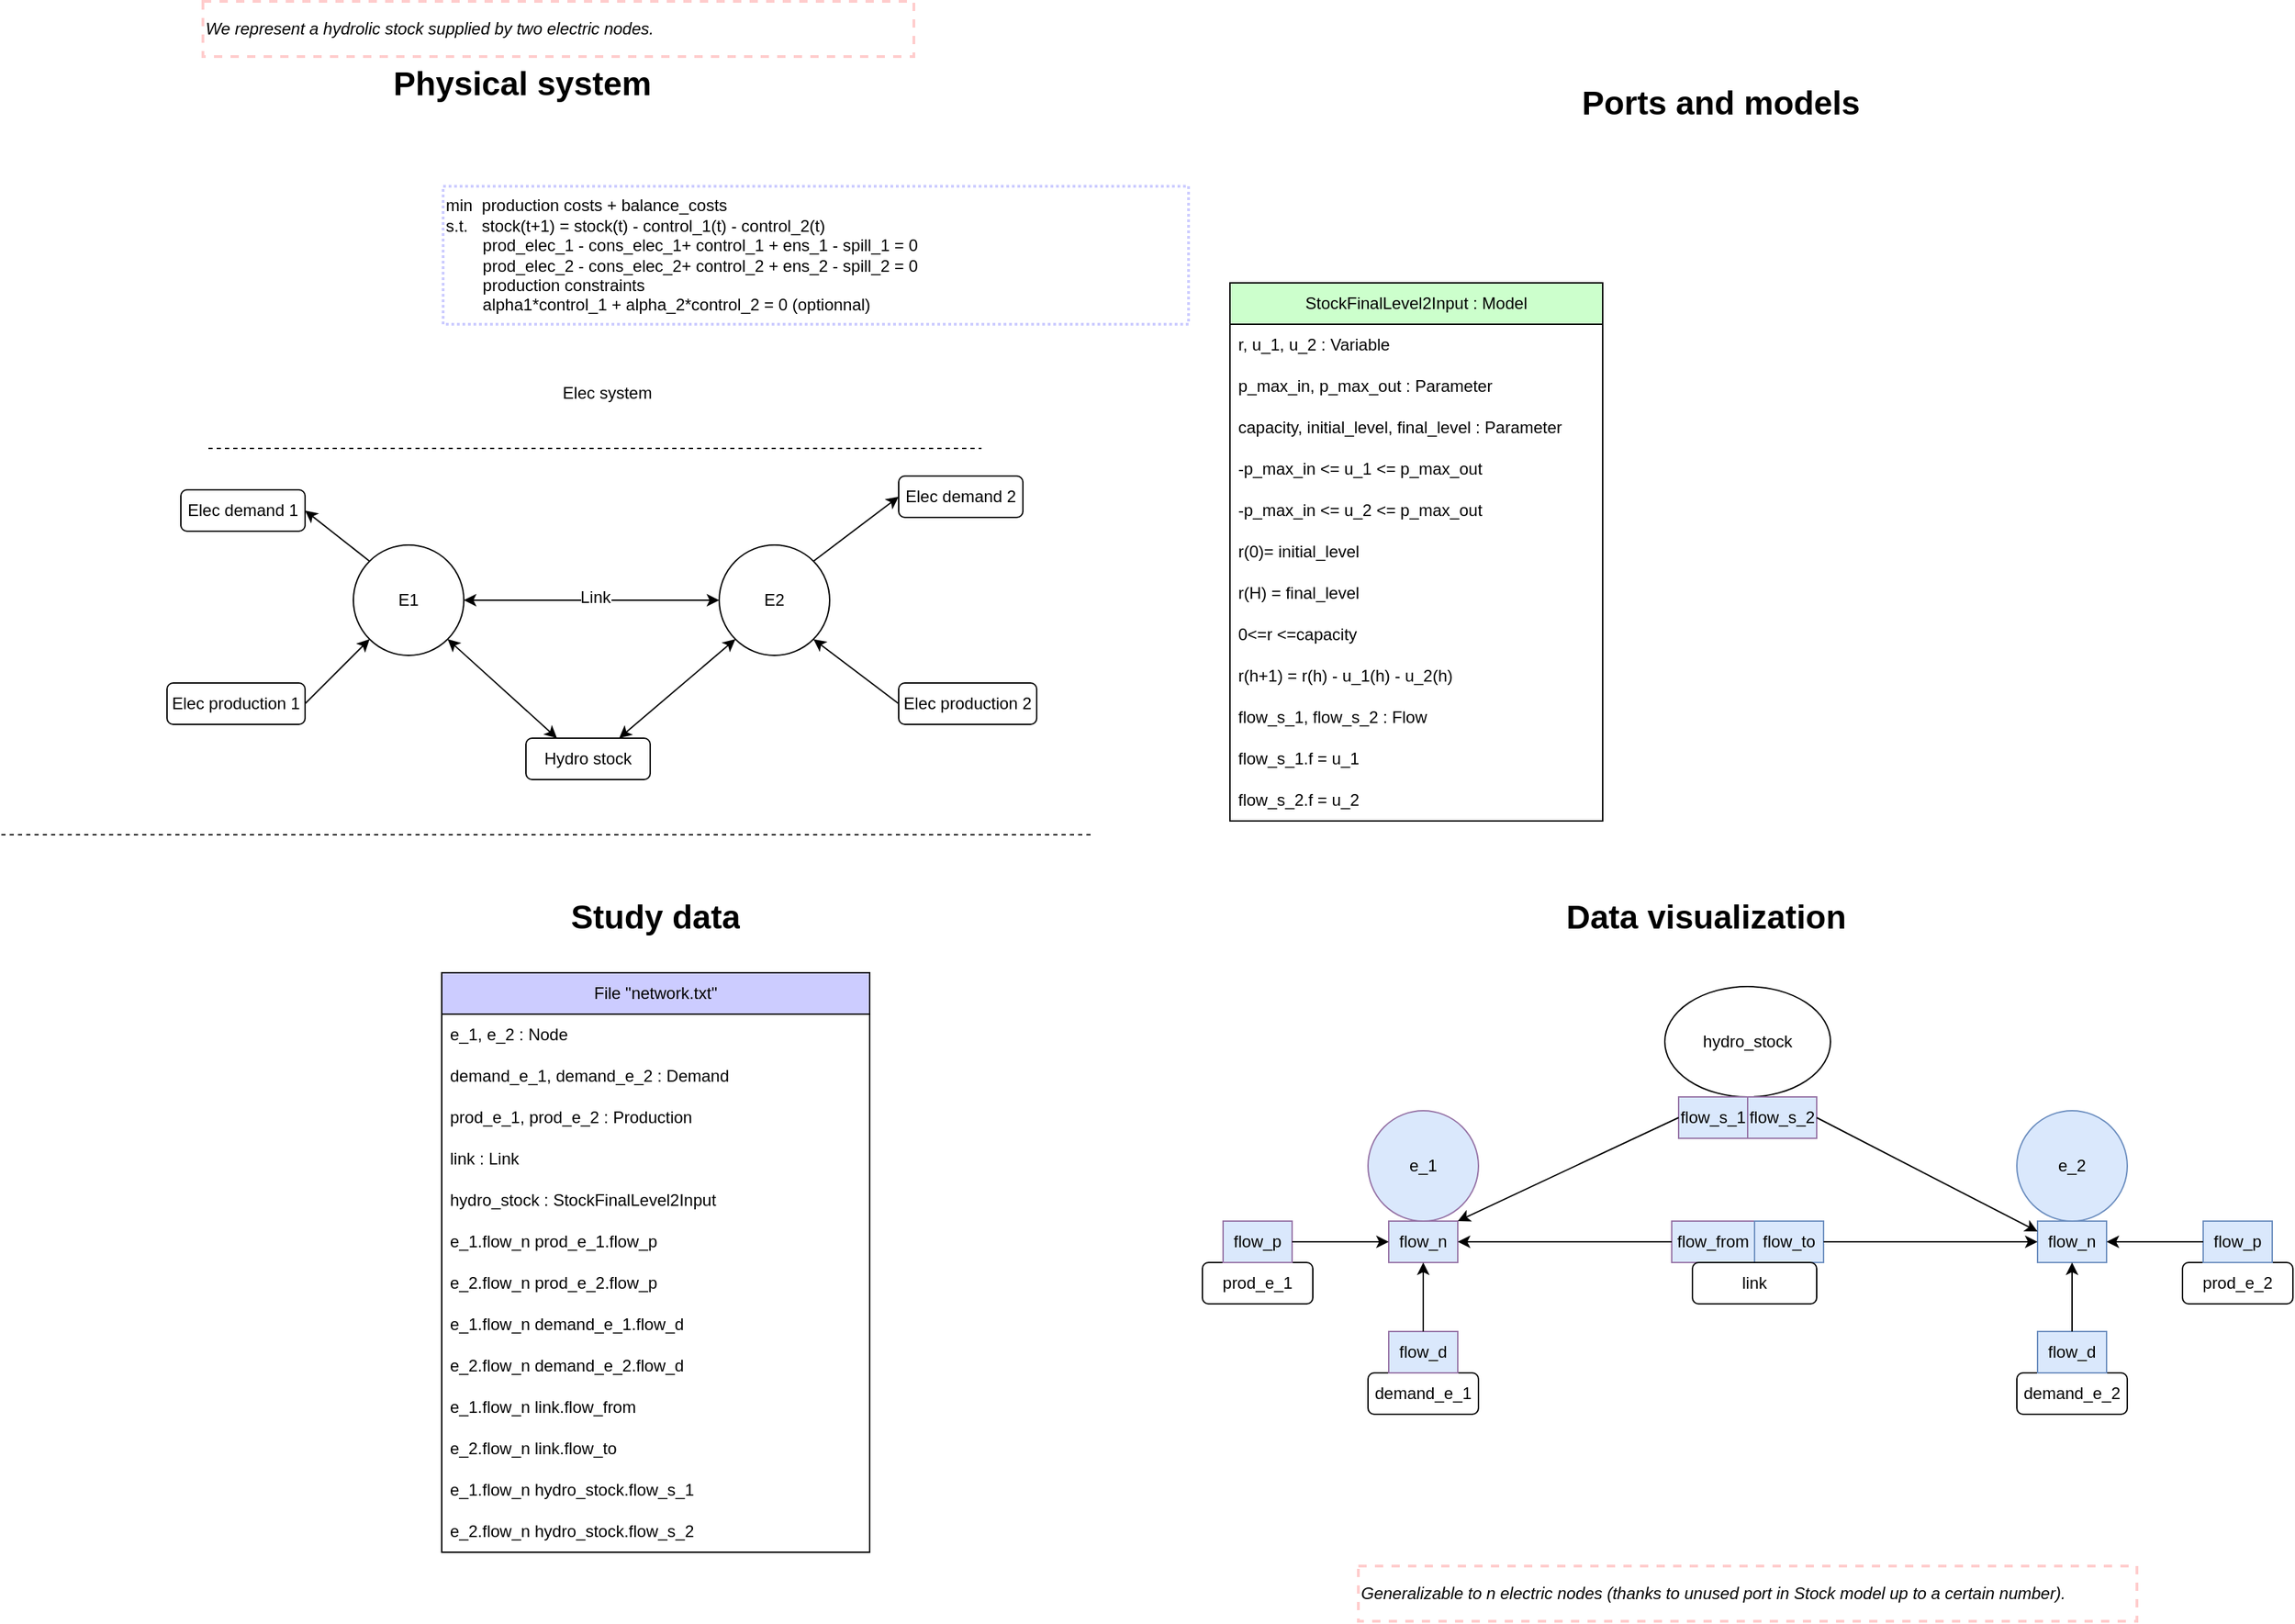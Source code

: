 <mxfile>
    <diagram id="C5RBs43oDa-KdzZeNtuy" name="unique_model">
        <mxGraphModel dx="1202" dy="1762" grid="1" gridSize="10" guides="1" tooltips="1" connect="1" arrows="1" fold="1" page="1" pageScale="1" pageWidth="827" pageHeight="1169" math="0" shadow="0">
            <root>
                <mxCell id="WIyWlLk6GJQsqaUBKTNV-0"/>
                <mxCell id="WIyWlLk6GJQsqaUBKTNV-1" parent="WIyWlLk6GJQsqaUBKTNV-0"/>
                <mxCell id="hW5n2ouBTmK9XzmkuQqM-55" value="" style="endArrow=none;dashed=1;html=1;rounded=0;" parent="WIyWlLk6GJQsqaUBKTNV-1" edge="1">
                    <mxGeometry width="50" height="50" relative="1" as="geometry">
                        <mxPoint x="160" y="-280" as="sourcePoint"/>
                        <mxPoint x="720" y="-280" as="targetPoint"/>
                    </mxGeometry>
                </mxCell>
                <mxCell id="hW5n2ouBTmK9XzmkuQqM-56" value="Elec system" style="text;html=1;strokeColor=none;fillColor=none;align=center;verticalAlign=middle;whiteSpace=wrap;rounded=0;" parent="WIyWlLk6GJQsqaUBKTNV-1" vertex="1">
                    <mxGeometry x="394" y="-340" width="110" height="40" as="geometry"/>
                </mxCell>
                <mxCell id="hW5n2ouBTmK9XzmkuQqM-78" value="" style="endArrow=none;dashed=1;html=1;rounded=0;" parent="WIyWlLk6GJQsqaUBKTNV-1" edge="1">
                    <mxGeometry width="50" height="50" relative="1" as="geometry">
                        <mxPoint x="10" as="sourcePoint"/>
                        <mxPoint x="800" as="targetPoint"/>
                    </mxGeometry>
                </mxCell>
                <mxCell id="hW5n2ouBTmK9XzmkuQqM-81" value="&lt;h1&gt;Physical system&lt;br&gt;&lt;/h1&gt;" style="text;html=1;strokeColor=none;fillColor=none;spacing=5;spacingTop=-20;whiteSpace=wrap;overflow=hidden;rounded=0;" parent="WIyWlLk6GJQsqaUBKTNV-1" vertex="1">
                    <mxGeometry x="289" y="-564" width="250" height="40" as="geometry"/>
                </mxCell>
                <mxCell id="1" value="" style="group" parent="WIyWlLk6GJQsqaUBKTNV-1" vertex="1" connectable="0">
                    <mxGeometry x="109" y="40" width="680" height="320" as="geometry"/>
                </mxCell>
                <mxCell id="hW5n2ouBTmK9XzmkuQqM-36" value="File &quot;network.txt&quot;" style="swimlane;fontStyle=0;childLayout=stackLayout;horizontal=1;startSize=30;horizontalStack=0;resizeParent=1;resizeParentMax=0;resizeLast=0;collapsible=1;marginBottom=0;whiteSpace=wrap;html=1;fillColor=#CCCCFF;" parent="1" vertex="1">
                    <mxGeometry x="220" y="60" width="310" height="420" as="geometry"/>
                </mxCell>
                <mxCell id="hW5n2ouBTmK9XzmkuQqM-39" value="e_1, e_2 : Node" style="text;strokeColor=none;fillColor=none;align=left;verticalAlign=middle;spacingLeft=4;spacingRight=4;overflow=hidden;points=[[0,0.5],[1,0.5]];portConstraint=eastwest;rotatable=0;whiteSpace=wrap;html=1;" parent="hW5n2ouBTmK9XzmkuQqM-36" vertex="1">
                    <mxGeometry y="30" width="310" height="30" as="geometry"/>
                </mxCell>
                <mxCell id="hW5n2ouBTmK9XzmkuQqM-44" value="demand_e_1, demand_e_2 : Demand" style="text;strokeColor=none;fillColor=none;align=left;verticalAlign=middle;spacingLeft=4;spacingRight=4;overflow=hidden;points=[[0,0.5],[1,0.5]];portConstraint=eastwest;rotatable=0;whiteSpace=wrap;html=1;" parent="hW5n2ouBTmK9XzmkuQqM-36" vertex="1">
                    <mxGeometry y="60" width="310" height="30" as="geometry"/>
                </mxCell>
                <mxCell id="hW5n2ouBTmK9XzmkuQqM-41" value="prod_e_1, prod_e_2 : Production" style="text;strokeColor=none;fillColor=none;align=left;verticalAlign=middle;spacingLeft=4;spacingRight=4;overflow=hidden;points=[[0,0.5],[1,0.5]];portConstraint=eastwest;rotatable=0;whiteSpace=wrap;html=1;" parent="hW5n2ouBTmK9XzmkuQqM-36" vertex="1">
                    <mxGeometry y="90" width="310" height="30" as="geometry"/>
                </mxCell>
                <mxCell id="hW5n2ouBTmK9XzmkuQqM-37" value="link : Link" style="text;strokeColor=none;fillColor=none;align=left;verticalAlign=middle;spacingLeft=4;spacingRight=4;overflow=hidden;points=[[0,0.5],[1,0.5]];portConstraint=eastwest;rotatable=0;whiteSpace=wrap;html=1;" parent="hW5n2ouBTmK9XzmkuQqM-36" vertex="1">
                    <mxGeometry y="120" width="310" height="30" as="geometry"/>
                </mxCell>
                <mxCell id="o63jLhIZgbvJQeuZhIAh-228" value="hydro_stock : StockFinalLevel2Input" style="text;strokeColor=none;fillColor=none;align=left;verticalAlign=middle;spacingLeft=4;spacingRight=4;overflow=hidden;points=[[0,0.5],[1,0.5]];portConstraint=eastwest;rotatable=0;whiteSpace=wrap;html=1;" parent="hW5n2ouBTmK9XzmkuQqM-36" vertex="1">
                    <mxGeometry y="150" width="310" height="30" as="geometry"/>
                </mxCell>
                <mxCell id="hW5n2ouBTmK9XzmkuQqM-47" value="e_1.flow_n prod_e_1.flow_p" style="text;strokeColor=none;fillColor=none;align=left;verticalAlign=middle;spacingLeft=4;spacingRight=4;overflow=hidden;points=[[0,0.5],[1,0.5]];portConstraint=eastwest;rotatable=0;whiteSpace=wrap;html=1;" parent="hW5n2ouBTmK9XzmkuQqM-36" vertex="1">
                    <mxGeometry y="180" width="310" height="30" as="geometry"/>
                </mxCell>
                <mxCell id="hW5n2ouBTmK9XzmkuQqM-48" value="e_2.flow_n prod_e_2.flow_p" style="text;strokeColor=none;fillColor=none;align=left;verticalAlign=middle;spacingLeft=4;spacingRight=4;overflow=hidden;points=[[0,0.5],[1,0.5]];portConstraint=eastwest;rotatable=0;whiteSpace=wrap;html=1;" parent="hW5n2ouBTmK9XzmkuQqM-36" vertex="1">
                    <mxGeometry y="210" width="310" height="30" as="geometry"/>
                </mxCell>
                <mxCell id="182" value="e_1.flow_n demand_e_1.flow_d" style="text;strokeColor=none;fillColor=none;align=left;verticalAlign=middle;spacingLeft=4;spacingRight=4;overflow=hidden;points=[[0,0.5],[1,0.5]];portConstraint=eastwest;rotatable=0;whiteSpace=wrap;html=1;" parent="hW5n2ouBTmK9XzmkuQqM-36" vertex="1">
                    <mxGeometry y="240" width="310" height="30" as="geometry"/>
                </mxCell>
                <mxCell id="183" value="e_2.flow_n demand_e_2.flow_d" style="text;strokeColor=none;fillColor=none;align=left;verticalAlign=middle;spacingLeft=4;spacingRight=4;overflow=hidden;points=[[0,0.5],[1,0.5]];portConstraint=eastwest;rotatable=0;whiteSpace=wrap;html=1;" parent="hW5n2ouBTmK9XzmkuQqM-36" vertex="1">
                    <mxGeometry y="270" width="310" height="30" as="geometry"/>
                </mxCell>
                <mxCell id="184" value="e_1.flow_n link.flow_from" style="text;strokeColor=none;fillColor=none;align=left;verticalAlign=middle;spacingLeft=4;spacingRight=4;overflow=hidden;points=[[0,0.5],[1,0.5]];portConstraint=eastwest;rotatable=0;whiteSpace=wrap;html=1;" parent="hW5n2ouBTmK9XzmkuQqM-36" vertex="1">
                    <mxGeometry y="300" width="310" height="30" as="geometry"/>
                </mxCell>
                <mxCell id="185" value="e_2.flow_n link.flow_to" style="text;strokeColor=none;fillColor=none;align=left;verticalAlign=middle;spacingLeft=4;spacingRight=4;overflow=hidden;points=[[0,0.5],[1,0.5]];portConstraint=eastwest;rotatable=0;whiteSpace=wrap;html=1;" parent="hW5n2ouBTmK9XzmkuQqM-36" vertex="1">
                    <mxGeometry y="330" width="310" height="30" as="geometry"/>
                </mxCell>
                <mxCell id="o63jLhIZgbvJQeuZhIAh-230" value="e_1.flow_n hydro_stock.flow_s_1" style="text;strokeColor=none;fillColor=none;align=left;verticalAlign=middle;spacingLeft=4;spacingRight=4;overflow=hidden;points=[[0,0.5],[1,0.5]];portConstraint=eastwest;rotatable=0;whiteSpace=wrap;html=1;" parent="hW5n2ouBTmK9XzmkuQqM-36" vertex="1">
                    <mxGeometry y="360" width="310" height="30" as="geometry"/>
                </mxCell>
                <mxCell id="o63jLhIZgbvJQeuZhIAh-229" value="e_2.flow_n hydro_stock.flow_s_2" style="text;strokeColor=none;fillColor=none;align=left;verticalAlign=middle;spacingLeft=4;spacingRight=4;overflow=hidden;points=[[0,0.5],[1,0.5]];portConstraint=eastwest;rotatable=0;whiteSpace=wrap;html=1;" parent="hW5n2ouBTmK9XzmkuQqM-36" vertex="1">
                    <mxGeometry y="390" width="310" height="30" as="geometry"/>
                </mxCell>
                <mxCell id="hW5n2ouBTmK9XzmkuQqM-80" value="&lt;h1&gt;Study data&lt;br&gt;&lt;/h1&gt;" style="text;html=1;strokeColor=none;fillColor=none;spacing=5;spacingTop=-20;whiteSpace=wrap;overflow=hidden;rounded=0;align=center;" parent="1" vertex="1">
                    <mxGeometry x="250" width="250" height="40" as="geometry"/>
                </mxCell>
                <mxCell id="11" value="&lt;font style=&quot;&quot;&gt;&lt;b style=&quot;&quot;&gt;&lt;font style=&quot;font-size: 24px;&quot;&gt;Data visualization&lt;/font&gt;&lt;br&gt;&lt;/b&gt;&lt;/font&gt;" style="text;html=1;strokeColor=none;fillColor=none;align=center;verticalAlign=middle;whiteSpace=wrap;rounded=0;" parent="WIyWlLk6GJQsqaUBKTNV-1" vertex="1">
                    <mxGeometry x="1030" width="430" height="120" as="geometry"/>
                </mxCell>
                <mxCell id="49" value="" style="group" parent="WIyWlLk6GJQsqaUBKTNV-1" vertex="1" connectable="0">
                    <mxGeometry x="880" y="170" width="790" height="260.5" as="geometry"/>
                </mxCell>
                <mxCell id="2" value="" style="group;fontColor=#000000;" parent="49" vertex="1" connectable="0">
                    <mxGeometry x="120" y="30" width="80" height="110" as="geometry"/>
                </mxCell>
                <mxCell id="3" value="e_1" style="ellipse;whiteSpace=wrap;html=1;aspect=fixed;fillColor=#DAE8FC;strokeColor=#9673a6;fontColor=#000000;" parent="2" vertex="1">
                    <mxGeometry width="80" height="80" as="geometry"/>
                </mxCell>
                <mxCell id="4" value="&lt;font color=&quot;#000000&quot;&gt;flow_n&lt;/font&gt;" style="rounded=0;whiteSpace=wrap;html=1;fillColor=#dae8fc;strokeColor=#9673a6;" parent="2" vertex="1">
                    <mxGeometry x="15" y="80" width="50" height="30" as="geometry"/>
                </mxCell>
                <mxCell id="8" value="" style="group" parent="49" vertex="1" connectable="0">
                    <mxGeometry x="590" y="30" width="80" height="110" as="geometry"/>
                </mxCell>
                <mxCell id="9" value="e_2" style="ellipse;whiteSpace=wrap;html=1;aspect=fixed;fillColor=#DAE8FC;strokeColor=#6c8ebf;fontColor=#000000;" parent="8" vertex="1">
                    <mxGeometry width="80" height="80" as="geometry"/>
                </mxCell>
                <mxCell id="10" value="flow_n" style="rounded=0;whiteSpace=wrap;html=1;fillColor=#DAE8FC;strokeColor=#6c8ebf;fontColor=#000000;" parent="8" vertex="1">
                    <mxGeometry x="15" y="80" width="50" height="30" as="geometry"/>
                </mxCell>
                <mxCell id="17" value="" style="group" parent="49" vertex="1" connectable="0">
                    <mxGeometry x="340" y="110" width="120" height="110.5" as="geometry"/>
                </mxCell>
                <mxCell id="19" value="" style="group;fillColor=#f8cecc;strokeColor=#b85450;" parent="17" vertex="1" connectable="0">
                    <mxGeometry x="10" width="100" height="30" as="geometry"/>
                </mxCell>
                <mxCell id="20" value="&lt;font color=&quot;#000000&quot;&gt;flow_from&lt;/font&gt;" style="rounded=0;whiteSpace=wrap;html=1;fillColor=#DAE8FC;strokeColor=#9673a6;" parent="19" vertex="1">
                    <mxGeometry x="-10" width="60" height="30" as="geometry"/>
                </mxCell>
                <mxCell id="21" value="flow_to" style="rounded=0;whiteSpace=wrap;html=1;fillColor=#DAE8FC;strokeColor=#6c8ebf;fontColor=#000000;" parent="19" vertex="1">
                    <mxGeometry x="50" width="50" height="30" as="geometry"/>
                </mxCell>
                <mxCell id="205" value="link" style="rounded=1;whiteSpace=wrap;html=1;container=0;" parent="17" vertex="1">
                    <mxGeometry x="15" y="30" width="90" height="30" as="geometry"/>
                </mxCell>
                <mxCell id="33" value="" style="group" parent="49" vertex="1" connectable="0">
                    <mxGeometry x="710" y="110" width="80" height="60" as="geometry"/>
                </mxCell>
                <mxCell id="30" value="prod_e_2" style="rounded=1;whiteSpace=wrap;html=1;container=0;" parent="33" vertex="1">
                    <mxGeometry y="30" width="80" height="30" as="geometry"/>
                </mxCell>
                <mxCell id="31" value="flow_p" style="rounded=0;whiteSpace=wrap;html=1;fillColor=#DAE8FC;strokeColor=#6c8ebf;container=0;fontColor=#000000;" parent="33" vertex="1">
                    <mxGeometry x="15" width="50" height="30" as="geometry"/>
                </mxCell>
                <mxCell id="34" value="" style="group" parent="49" vertex="1" connectable="0">
                    <mxGeometry x="590" y="190" width="80" height="60" as="geometry"/>
                </mxCell>
                <mxCell id="35" value="demand_e_2" style="rounded=1;whiteSpace=wrap;html=1;container=0;" parent="34" vertex="1">
                    <mxGeometry y="30" width="80" height="30" as="geometry"/>
                </mxCell>
                <mxCell id="36" value="flow_d" style="rounded=0;whiteSpace=wrap;html=1;fillColor=#DAE8FC;strokeColor=#6c8ebf;container=0;fontColor=#000000;" parent="34" vertex="1">
                    <mxGeometry x="15" width="50" height="30" as="geometry"/>
                </mxCell>
                <mxCell id="37" value="" style="group" parent="49" vertex="1" connectable="0">
                    <mxGeometry x="120" y="190" width="80" height="60" as="geometry"/>
                </mxCell>
                <mxCell id="38" value="demand_e_1" style="rounded=1;whiteSpace=wrap;html=1;container=0;" parent="37" vertex="1">
                    <mxGeometry y="30" width="80" height="30" as="geometry"/>
                </mxCell>
                <mxCell id="39" value="&lt;font color=&quot;#000000&quot;&gt;flow_d&lt;/font&gt;" style="rounded=0;whiteSpace=wrap;html=1;fillColor=#DAE8FC;strokeColor=#9673a6;container=0;" parent="37" vertex="1">
                    <mxGeometry x="15" width="50" height="30" as="geometry"/>
                </mxCell>
                <mxCell id="40" value="" style="group" parent="49" vertex="1" connectable="0">
                    <mxGeometry y="110" width="80" height="60" as="geometry"/>
                </mxCell>
                <mxCell id="41" value="prod_e_1" style="rounded=1;whiteSpace=wrap;html=1;container=0;" parent="40" vertex="1">
                    <mxGeometry y="30" width="80" height="30" as="geometry"/>
                </mxCell>
                <mxCell id="42" value="flow_p" style="rounded=0;whiteSpace=wrap;html=1;fillColor=#DAE8FC;strokeColor=#9673a6;container=0;fontColor=#000000;" parent="40" vertex="1">
                    <mxGeometry x="15" width="50" height="30" as="geometry"/>
                </mxCell>
                <mxCell id="119" style="edgeStyle=none;html=1;entryX=0;entryY=0.5;entryDx=0;entryDy=0;" parent="49" source="42" target="4" edge="1">
                    <mxGeometry relative="1" as="geometry"/>
                </mxCell>
                <mxCell id="120" style="edgeStyle=none;html=1;entryX=0.5;entryY=1;entryDx=0;entryDy=0;" parent="49" source="39" target="4" edge="1">
                    <mxGeometry relative="1" as="geometry"/>
                </mxCell>
                <mxCell id="122" style="edgeStyle=none;html=1;entryX=1;entryY=0.5;entryDx=0;entryDy=0;" parent="49" source="20" target="4" edge="1">
                    <mxGeometry relative="1" as="geometry"/>
                </mxCell>
                <mxCell id="123" style="edgeStyle=none;html=1;entryX=0;entryY=0.5;entryDx=0;entryDy=0;" parent="49" source="21" target="10" edge="1">
                    <mxGeometry relative="1" as="geometry"/>
                </mxCell>
                <mxCell id="127" style="edgeStyle=none;html=1;entryX=1;entryY=0.5;entryDx=0;entryDy=0;" parent="49" source="31" target="10" edge="1">
                    <mxGeometry relative="1" as="geometry"/>
                </mxCell>
                <mxCell id="128" style="edgeStyle=none;html=1;" parent="49" source="36" target="10" edge="1">
                    <mxGeometry relative="1" as="geometry"/>
                </mxCell>
                <mxCell id="129" value="&lt;i&gt;We represent a hydrolic stock supplied by two electric nodes.&lt;/i&gt;" style="text;html=1;strokeColor=#FFCCCC;fillColor=none;align=left;verticalAlign=middle;whiteSpace=wrap;rounded=0;dashed=1;strokeWidth=2;" parent="WIyWlLk6GJQsqaUBKTNV-1" vertex="1">
                    <mxGeometry x="156" y="-604" width="515" height="40" as="geometry"/>
                </mxCell>
                <mxCell id="hW5n2ouBTmK9XzmkuQqM-79" value="&lt;h1&gt;Ports and models&lt;br&gt;&lt;/h1&gt;" style="text;html=1;strokeColor=none;fillColor=none;spacing=5;spacingTop=-20;whiteSpace=wrap;overflow=hidden;rounded=0;" parent="WIyWlLk6GJQsqaUBKTNV-1" vertex="1">
                    <mxGeometry x="1150" y="-550" width="250" height="40" as="geometry"/>
                </mxCell>
                <mxCell id="o63jLhIZgbvJQeuZhIAh-205" value="" style="group" parent="WIyWlLk6GJQsqaUBKTNV-1" vertex="1" connectable="0">
                    <mxGeometry x="1215" y="100" width="120" height="120" as="geometry"/>
                </mxCell>
                <mxCell id="o63jLhIZgbvJQeuZhIAh-206" value="hydro_stock" style="ellipse;whiteSpace=wrap;html=1;" parent="o63jLhIZgbvJQeuZhIAh-205" vertex="1">
                    <mxGeometry y="10" width="120" height="80" as="geometry"/>
                </mxCell>
                <mxCell id="o63jLhIZgbvJQeuZhIAh-207" value="" style="group;fillColor=none;strokeColor=none;" parent="o63jLhIZgbvJQeuZhIAh-205" vertex="1" connectable="0">
                    <mxGeometry x="10" y="90" width="100" height="30" as="geometry"/>
                </mxCell>
                <mxCell id="o63jLhIZgbvJQeuZhIAh-208" value="flow_s_2" style="rounded=0;whiteSpace=wrap;html=1;fillColor=#DAE8FC;strokeColor=#9673a6;fontColor=#000000;" parent="o63jLhIZgbvJQeuZhIAh-207" vertex="1">
                    <mxGeometry x="50" width="50" height="30" as="geometry"/>
                </mxCell>
                <mxCell id="o63jLhIZgbvJQeuZhIAh-212" value="flow_s_1" style="rounded=0;whiteSpace=wrap;html=1;fillColor=#DAE8FC;strokeColor=#9673a6;fontColor=#000000;" parent="o63jLhIZgbvJQeuZhIAh-207" vertex="1">
                    <mxGeometry width="50" height="30" as="geometry"/>
                </mxCell>
                <mxCell id="o63jLhIZgbvJQeuZhIAh-210" style="edgeStyle=none;html=1;entryX=1;entryY=0;entryDx=0;entryDy=0;exitX=0;exitY=0.5;exitDx=0;exitDy=0;" parent="WIyWlLk6GJQsqaUBKTNV-1" source="o63jLhIZgbvJQeuZhIAh-212" target="4" edge="1">
                    <mxGeometry relative="1" as="geometry">
                        <mxPoint x="1230" y="305" as="sourcePoint"/>
                        <mxPoint x="1075" y="305" as="targetPoint"/>
                    </mxGeometry>
                </mxCell>
                <mxCell id="o63jLhIZgbvJQeuZhIAh-211" style="edgeStyle=none;html=1;entryX=0;entryY=0.25;entryDx=0;entryDy=0;exitX=1;exitY=0.5;exitDx=0;exitDy=0;" parent="WIyWlLk6GJQsqaUBKTNV-1" source="o63jLhIZgbvJQeuZhIAh-208" target="10" edge="1">
                    <mxGeometry relative="1" as="geometry">
                        <mxPoint x="1260" y="215" as="sourcePoint"/>
                        <mxPoint x="1075" y="290" as="targetPoint"/>
                    </mxGeometry>
                </mxCell>
                <mxCell id="o63jLhIZgbvJQeuZhIAh-213" value="StockFinalLevel2Input : Model" style="swimlane;fontStyle=0;childLayout=stackLayout;horizontal=1;startSize=30;horizontalStack=0;resizeParent=1;resizeParentMax=0;resizeLast=0;collapsible=1;marginBottom=0;whiteSpace=wrap;html=1;fillColor=#CCFFCC;fontColor=#000000;" parent="WIyWlLk6GJQsqaUBKTNV-1" vertex="1">
                    <mxGeometry x="900" y="-400" width="270" height="390" as="geometry"/>
                </mxCell>
                <mxCell id="o63jLhIZgbvJQeuZhIAh-214" value="r, u_1, u_2 : Variable" style="text;strokeColor=none;fillColor=none;align=left;verticalAlign=middle;spacingLeft=4;spacingRight=4;overflow=hidden;points=[[0,0.5],[1,0.5]];portConstraint=eastwest;rotatable=0;whiteSpace=wrap;html=1;" parent="o63jLhIZgbvJQeuZhIAh-213" vertex="1">
                    <mxGeometry y="30" width="270" height="30" as="geometry"/>
                </mxCell>
                <mxCell id="o63jLhIZgbvJQeuZhIAh-215" value="p_max_in, p_max_out : Parameter" style="text;strokeColor=none;fillColor=none;align=left;verticalAlign=middle;spacingLeft=4;spacingRight=4;overflow=hidden;points=[[0,0.5],[1,0.5]];portConstraint=eastwest;rotatable=0;whiteSpace=wrap;html=1;" parent="o63jLhIZgbvJQeuZhIAh-213" vertex="1">
                    <mxGeometry y="60" width="270" height="30" as="geometry"/>
                </mxCell>
                <mxCell id="o63jLhIZgbvJQeuZhIAh-216" value="capacity, initial_level, final_level : Parameter" style="text;strokeColor=none;fillColor=none;align=left;verticalAlign=middle;spacingLeft=4;spacingRight=4;overflow=hidden;points=[[0,0.5],[1,0.5]];portConstraint=eastwest;rotatable=0;whiteSpace=wrap;html=1;" parent="o63jLhIZgbvJQeuZhIAh-213" vertex="1">
                    <mxGeometry y="90" width="270" height="30" as="geometry"/>
                </mxCell>
                <mxCell id="o63jLhIZgbvJQeuZhIAh-217" value="-p_max_in &amp;lt;= u_1 &amp;lt;= p_max_out" style="text;strokeColor=none;fillColor=none;align=left;verticalAlign=middle;spacingLeft=4;spacingRight=4;overflow=hidden;points=[[0,0.5],[1,0.5]];portConstraint=eastwest;rotatable=0;whiteSpace=wrap;html=1;" parent="o63jLhIZgbvJQeuZhIAh-213" vertex="1">
                    <mxGeometry y="120" width="270" height="30" as="geometry"/>
                </mxCell>
                <mxCell id="o63jLhIZgbvJQeuZhIAh-226" value="-p_max_in &amp;lt;= u_2 &amp;lt;= p_max_out" style="text;strokeColor=none;fillColor=none;align=left;verticalAlign=middle;spacingLeft=4;spacingRight=4;overflow=hidden;points=[[0,0.5],[1,0.5]];portConstraint=eastwest;rotatable=0;whiteSpace=wrap;html=1;" parent="o63jLhIZgbvJQeuZhIAh-213" vertex="1">
                    <mxGeometry y="150" width="270" height="30" as="geometry"/>
                </mxCell>
                <mxCell id="o63jLhIZgbvJQeuZhIAh-219" value="r(0)= initial_level" style="text;strokeColor=none;fillColor=none;align=left;verticalAlign=middle;spacingLeft=4;spacingRight=4;overflow=hidden;points=[[0,0.5],[1,0.5]];portConstraint=eastwest;rotatable=0;whiteSpace=wrap;html=1;" parent="o63jLhIZgbvJQeuZhIAh-213" vertex="1">
                    <mxGeometry y="180" width="270" height="30" as="geometry"/>
                </mxCell>
                <mxCell id="o63jLhIZgbvJQeuZhIAh-220" value="r(H) = final_level" style="text;strokeColor=none;fillColor=none;align=left;verticalAlign=middle;spacingLeft=4;spacingRight=4;overflow=hidden;points=[[0,0.5],[1,0.5]];portConstraint=eastwest;rotatable=0;whiteSpace=wrap;html=1;" parent="o63jLhIZgbvJQeuZhIAh-213" vertex="1">
                    <mxGeometry y="210" width="270" height="30" as="geometry"/>
                </mxCell>
                <mxCell id="o63jLhIZgbvJQeuZhIAh-221" value="0&amp;lt;=r &amp;lt;=capacity" style="text;strokeColor=none;fillColor=none;align=left;verticalAlign=middle;spacingLeft=4;spacingRight=4;overflow=hidden;points=[[0,0.5],[1,0.5]];portConstraint=eastwest;rotatable=0;whiteSpace=wrap;html=1;" parent="o63jLhIZgbvJQeuZhIAh-213" vertex="1">
                    <mxGeometry y="240" width="270" height="30" as="geometry"/>
                </mxCell>
                <mxCell id="o63jLhIZgbvJQeuZhIAh-222" value="r(h+1) = r(h) - u_1(h) - u_2(h)" style="text;strokeColor=none;fillColor=none;align=left;verticalAlign=middle;spacingLeft=4;spacingRight=4;overflow=hidden;points=[[0,0.5],[1,0.5]];portConstraint=eastwest;rotatable=0;whiteSpace=wrap;html=1;" parent="o63jLhIZgbvJQeuZhIAh-213" vertex="1">
                    <mxGeometry y="270" width="270" height="30" as="geometry"/>
                </mxCell>
                <mxCell id="o63jLhIZgbvJQeuZhIAh-223" value="flow_s_1, flow_s_2 : Flow" style="text;strokeColor=none;fillColor=none;align=left;verticalAlign=middle;spacingLeft=4;spacingRight=4;overflow=hidden;points=[[0,0.5],[1,0.5]];portConstraint=eastwest;rotatable=0;whiteSpace=wrap;html=1;" parent="o63jLhIZgbvJQeuZhIAh-213" vertex="1">
                    <mxGeometry y="300" width="270" height="30" as="geometry"/>
                </mxCell>
                <mxCell id="o63jLhIZgbvJQeuZhIAh-224" value="flow_s_1.f = u_1" style="text;strokeColor=none;fillColor=none;align=left;verticalAlign=middle;spacingLeft=4;spacingRight=4;overflow=hidden;points=[[0,0.5],[1,0.5]];portConstraint=eastwest;rotatable=0;whiteSpace=wrap;html=1;" parent="o63jLhIZgbvJQeuZhIAh-213" vertex="1">
                    <mxGeometry y="330" width="270" height="30" as="geometry"/>
                </mxCell>
                <mxCell id="o63jLhIZgbvJQeuZhIAh-227" value="flow_s_2.f = u_2" style="text;strokeColor=none;fillColor=none;align=left;verticalAlign=middle;spacingLeft=4;spacingRight=4;overflow=hidden;points=[[0,0.5],[1,0.5]];portConstraint=eastwest;rotatable=0;whiteSpace=wrap;html=1;" parent="o63jLhIZgbvJQeuZhIAh-213" vertex="1">
                    <mxGeometry y="360" width="270" height="30" as="geometry"/>
                </mxCell>
                <mxCell id="ZlQqSLBTy2rOJ0Pp_nXY-205" value="&lt;i&gt;Generalizable to n electric nodes (thanks to unused port in Stock model up to a certain number).&lt;/i&gt;" style="text;html=1;strokeColor=#FFCCCC;fillColor=none;align=left;verticalAlign=middle;whiteSpace=wrap;rounded=0;dashed=1;strokeWidth=2;" parent="WIyWlLk6GJQsqaUBKTNV-1" vertex="1">
                    <mxGeometry x="993" y="530" width="564" height="40" as="geometry"/>
                </mxCell>
                <mxCell id="z6WwmUab3cKexTTQZVYk-205" value="min&amp;nbsp;&amp;nbsp;&lt;span style=&quot;&quot;&gt;&lt;/span&gt;production costs + balance_costs&lt;br&gt;s.t.&amp;nbsp;&lt;span style=&quot;&quot;&gt;&amp;nbsp; s&lt;/span&gt;tock(t+1) = stock(t) - control_1(t) - control_2(t)&lt;br&gt;&lt;span style=&quot;&quot;&gt;&#9;&lt;/span&gt;&lt;span style=&quot;white-space: pre;&quot;&gt;&#9;&lt;/span&gt;prod_elec_1 - cons_elec_1+ control_1 + ens_1 - spill_1 = 0&lt;br&gt;&lt;span style=&quot;white-space: pre;&quot;&gt;&#9;&lt;/span&gt;prod_elec_2 -&amp;nbsp;cons_elec_2+ control_2 + ens_2 - spill_2 = 0&amp;nbsp;&amp;nbsp;&lt;br&gt;&lt;span style=&quot;&quot;&gt;&#9;&lt;/span&gt;&lt;span style=&quot;&quot;&gt;&#9;&lt;/span&gt;&lt;span style=&quot;&quot;&gt;&#9;&lt;/span&gt;&lt;span style=&quot;white-space: pre;&quot;&gt;&#9;&lt;/span&gt;production constraints&lt;br&gt;&lt;span style=&quot;white-space: pre;&quot;&gt;&#9;&lt;/span&gt;alpha1*control_1 + alpha_2*control_2 = 0 (optionnal)" style="text;html=1;strokeColor=#CCCCFF;fillColor=none;align=left;verticalAlign=middle;whiteSpace=wrap;rounded=0;dashed=1;dashPattern=1 1;strokeWidth=2;" parent="WIyWlLk6GJQsqaUBKTNV-1" vertex="1">
                    <mxGeometry x="330" y="-470" width="540" height="100" as="geometry"/>
                </mxCell>
                <mxCell id="oFR3AoXIO6G0KZZSOVL_-206" value="" style="group" parent="WIyWlLk6GJQsqaUBKTNV-1" vertex="1" connectable="0">
                    <mxGeometry x="130" y="-260" width="630" height="220" as="geometry"/>
                </mxCell>
                <mxCell id="202" value="Hydro stock" style="rounded=1;whiteSpace=wrap;html=1;" parent="oFR3AoXIO6G0KZZSOVL_-206" vertex="1">
                    <mxGeometry x="260" y="190" width="90" height="30" as="geometry"/>
                </mxCell>
                <mxCell id="oFR3AoXIO6G0KZZSOVL_-205" value="" style="group" parent="oFR3AoXIO6G0KZZSOVL_-206" vertex="1" connectable="0">
                    <mxGeometry width="630" height="180" as="geometry"/>
                </mxCell>
                <mxCell id="hW5n2ouBTmK9XzmkuQqM-58" value="E1" style="ellipse;whiteSpace=wrap;html=1;aspect=fixed;" parent="oFR3AoXIO6G0KZZSOVL_-205" vertex="1">
                    <mxGeometry x="135" y="50" width="80" height="80" as="geometry"/>
                </mxCell>
                <mxCell id="hW5n2ouBTmK9XzmkuQqM-59" value="E2" style="ellipse;whiteSpace=wrap;html=1;aspect=fixed;" parent="oFR3AoXIO6G0KZZSOVL_-205" vertex="1">
                    <mxGeometry x="400" y="50" width="80" height="80" as="geometry"/>
                </mxCell>
                <mxCell id="hW5n2ouBTmK9XzmkuQqM-60" value="" style="endArrow=classic;html=1;rounded=0;entryX=0;entryY=1;entryDx=0;entryDy=0;exitX=1;exitY=0.5;exitDx=0;exitDy=0;" parent="oFR3AoXIO6G0KZZSOVL_-205" source="hW5n2ouBTmK9XzmkuQqM-64" target="hW5n2ouBTmK9XzmkuQqM-58" edge="1">
                    <mxGeometry width="50" height="50" relative="1" as="geometry">
                        <mxPoint x="100" y="170" as="sourcePoint"/>
                        <mxPoint x="310" y="170" as="targetPoint"/>
                    </mxGeometry>
                </mxCell>
                <mxCell id="hW5n2ouBTmK9XzmkuQqM-61" value="" style="endArrow=classic;html=1;rounded=0;exitX=0;exitY=0;exitDx=0;exitDy=0;entryX=1;entryY=0.5;entryDx=0;entryDy=0;" parent="oFR3AoXIO6G0KZZSOVL_-205" source="hW5n2ouBTmK9XzmkuQqM-58" target="hW5n2ouBTmK9XzmkuQqM-67" edge="1">
                    <mxGeometry width="50" height="50" relative="1" as="geometry">
                        <mxPoint x="110" y="180" as="sourcePoint"/>
                        <mxPoint x="80" y="30" as="targetPoint"/>
                    </mxGeometry>
                </mxCell>
                <mxCell id="hW5n2ouBTmK9XzmkuQqM-62" value="" style="endArrow=classic;html=1;rounded=0;exitX=1;exitY=0;exitDx=0;exitDy=0;entryX=0;entryY=0.5;entryDx=0;entryDy=0;" parent="oFR3AoXIO6G0KZZSOVL_-205" source="hW5n2ouBTmK9XzmkuQqM-59" target="hW5n2ouBTmK9XzmkuQqM-66" edge="1">
                    <mxGeometry width="50" height="50" relative="1" as="geometry">
                        <mxPoint x="577" y="32" as="sourcePoint"/>
                        <mxPoint x="520" y="20" as="targetPoint"/>
                    </mxGeometry>
                </mxCell>
                <mxCell id="hW5n2ouBTmK9XzmkuQqM-63" value="" style="endArrow=classic;html=1;rounded=0;entryX=1;entryY=1;entryDx=0;entryDy=0;exitX=0;exitY=0.5;exitDx=0;exitDy=0;" parent="oFR3AoXIO6G0KZZSOVL_-205" source="hW5n2ouBTmK9XzmkuQqM-65" target="hW5n2ouBTmK9XzmkuQqM-59" edge="1">
                    <mxGeometry width="50" height="50" relative="1" as="geometry">
                        <mxPoint x="520" y="170" as="sourcePoint"/>
                        <mxPoint x="470" y="150" as="targetPoint"/>
                    </mxGeometry>
                </mxCell>
                <mxCell id="hW5n2ouBTmK9XzmkuQqM-64" value="Elec production 1" style="rounded=1;whiteSpace=wrap;html=1;" parent="oFR3AoXIO6G0KZZSOVL_-205" vertex="1">
                    <mxGeometry y="150" width="100" height="30" as="geometry"/>
                </mxCell>
                <mxCell id="hW5n2ouBTmK9XzmkuQqM-65" value="Elec production 2" style="rounded=1;whiteSpace=wrap;html=1;" parent="oFR3AoXIO6G0KZZSOVL_-205" vertex="1">
                    <mxGeometry x="530" y="150" width="100" height="30" as="geometry"/>
                </mxCell>
                <mxCell id="hW5n2ouBTmK9XzmkuQqM-66" value="Elec demand 2" style="rounded=1;whiteSpace=wrap;html=1;" parent="oFR3AoXIO6G0KZZSOVL_-205" vertex="1">
                    <mxGeometry x="530" width="90" height="30" as="geometry"/>
                </mxCell>
                <mxCell id="hW5n2ouBTmK9XzmkuQqM-67" value="Elec demand 1" style="rounded=1;whiteSpace=wrap;html=1;" parent="oFR3AoXIO6G0KZZSOVL_-205" vertex="1">
                    <mxGeometry x="10" y="10" width="90" height="30" as="geometry"/>
                </mxCell>
                <mxCell id="130" value="" style="endArrow=classic;html=1;rounded=0;exitX=0;exitY=0.5;exitDx=0;exitDy=0;entryX=1;entryY=0.5;entryDx=0;entryDy=0;startArrow=classic;startFill=1;" parent="oFR3AoXIO6G0KZZSOVL_-205" source="hW5n2ouBTmK9XzmkuQqM-59" target="hW5n2ouBTmK9XzmkuQqM-58" edge="1">
                    <mxGeometry relative="1" as="geometry">
                        <mxPoint x="411.716" y="118.284" as="sourcePoint"/>
                        <mxPoint x="203.284" y="118.284" as="targetPoint"/>
                    </mxGeometry>
                </mxCell>
                <mxCell id="132" value="&lt;span style=&quot;font-size: 12px;&quot;&gt;Link&lt;br&gt;&lt;/span&gt;" style="edgeLabel;html=1;align=center;verticalAlign=middle;resizable=0;points=[];" parent="130" vertex="1" connectable="0">
                    <mxGeometry x="-0.024" y="-2" relative="1" as="geometry">
                        <mxPoint as="offset"/>
                    </mxGeometry>
                </mxCell>
                <mxCell id="203" value="" style="endArrow=classic;html=1;rounded=0;entryX=1;entryY=1;entryDx=0;entryDy=0;exitX=0.25;exitY=0;exitDx=0;exitDy=0;startArrow=classic;startFill=1;" parent="oFR3AoXIO6G0KZZSOVL_-206" source="202" target="hW5n2ouBTmK9XzmkuQqM-58" edge="1">
                    <mxGeometry width="50" height="50" relative="1" as="geometry">
                        <mxPoint x="240" y="-85" as="sourcePoint"/>
                        <mxPoint x="286.716" y="-131.716" as="targetPoint"/>
                    </mxGeometry>
                </mxCell>
                <mxCell id="204" value="" style="endArrow=classic;html=1;rounded=0;entryX=0;entryY=1;entryDx=0;entryDy=0;exitX=0.75;exitY=0;exitDx=0;exitDy=0;startArrow=classic;startFill=1;" parent="oFR3AoXIO6G0KZZSOVL_-206" source="202" target="hW5n2ouBTmK9XzmkuQqM-59" edge="1">
                    <mxGeometry width="50" height="50" relative="1" as="geometry">
                        <mxPoint x="422.5" y="-60" as="sourcePoint"/>
                        <mxPoint x="343.284" y="-131.716" as="targetPoint"/>
                    </mxGeometry>
                </mxCell>
            </root>
        </mxGraphModel>
    </diagram>
    <diagram id="U-EE9GoTH40DECsFOAJF" name="two_models_agregation">
        <mxGraphModel dx="1202" dy="1693" grid="1" gridSize="10" guides="1" tooltips="1" connect="1" arrows="1" fold="1" page="1" pageScale="1" pageWidth="850" pageHeight="1100" math="0" shadow="0">
            <root>
                <mxCell id="0"/>
                <mxCell id="1" parent="0"/>
                <mxCell id="gPHoa4rsd0yDGcKzcw2k-1" value="" style="endArrow=none;dashed=1;html=1;rounded=0;" parent="1" edge="1">
                    <mxGeometry width="50" height="50" relative="1" as="geometry">
                        <mxPoint x="160" y="-280" as="sourcePoint"/>
                        <mxPoint x="720" y="-280" as="targetPoint"/>
                    </mxGeometry>
                </mxCell>
                <mxCell id="gPHoa4rsd0yDGcKzcw2k-2" value="Elec system" style="text;html=1;strokeColor=none;fillColor=none;align=center;verticalAlign=middle;whiteSpace=wrap;rounded=0;" parent="1" vertex="1">
                    <mxGeometry x="394" y="-340" width="110" height="40" as="geometry"/>
                </mxCell>
                <mxCell id="gPHoa4rsd0yDGcKzcw2k-13" value="&lt;h1&gt;Physical system&lt;br&gt;&lt;/h1&gt;" style="text;html=1;strokeColor=none;fillColor=none;spacing=5;spacingTop=-20;whiteSpace=wrap;overflow=hidden;rounded=0;" parent="1" vertex="1">
                    <mxGeometry x="300" y="-530" width="250" height="40" as="geometry"/>
                </mxCell>
                <mxCell id="gPHoa4rsd0yDGcKzcw2k-14" value="" style="group" parent="1" vertex="1" connectable="0">
                    <mxGeometry x="109" y="40" width="680" height="320" as="geometry"/>
                </mxCell>
                <mxCell id="gPHoa4rsd0yDGcKzcw2k-15" value="File &quot;network.txt&quot;" style="swimlane;fontStyle=0;childLayout=stackLayout;horizontal=1;startSize=30;horizontalStack=0;resizeParent=1;resizeParentMax=0;resizeLast=0;collapsible=1;marginBottom=0;whiteSpace=wrap;html=1;fillColor=#CCCCFF;" parent="gPHoa4rsd0yDGcKzcw2k-14" vertex="1">
                    <mxGeometry x="220" y="60" width="310" height="480" as="geometry"/>
                </mxCell>
                <mxCell id="gPHoa4rsd0yDGcKzcw2k-16" value="e_1, e_2 : Node" style="text;strokeColor=none;fillColor=none;align=left;verticalAlign=middle;spacingLeft=4;spacingRight=4;overflow=hidden;points=[[0,0.5],[1,0.5]];portConstraint=eastwest;rotatable=0;whiteSpace=wrap;html=1;" parent="gPHoa4rsd0yDGcKzcw2k-15" vertex="1">
                    <mxGeometry y="30" width="310" height="30" as="geometry"/>
                </mxCell>
                <mxCell id="gPHoa4rsd0yDGcKzcw2k-17" value="demand_e_1, demand_e_2 : Demand" style="text;strokeColor=none;fillColor=none;align=left;verticalAlign=middle;spacingLeft=4;spacingRight=4;overflow=hidden;points=[[0,0.5],[1,0.5]];portConstraint=eastwest;rotatable=0;whiteSpace=wrap;html=1;" parent="gPHoa4rsd0yDGcKzcw2k-15" vertex="1">
                    <mxGeometry y="60" width="310" height="30" as="geometry"/>
                </mxCell>
                <mxCell id="gPHoa4rsd0yDGcKzcw2k-18" value="prod_e_1, prod_e_2 : Production" style="text;strokeColor=none;fillColor=none;align=left;verticalAlign=middle;spacingLeft=4;spacingRight=4;overflow=hidden;points=[[0,0.5],[1,0.5]];portConstraint=eastwest;rotatable=0;whiteSpace=wrap;html=1;" parent="gPHoa4rsd0yDGcKzcw2k-15" vertex="1">
                    <mxGeometry y="90" width="310" height="30" as="geometry"/>
                </mxCell>
                <mxCell id="gPHoa4rsd0yDGcKzcw2k-19" value="link : Link" style="text;strokeColor=none;fillColor=none;align=left;verticalAlign=middle;spacingLeft=4;spacingRight=4;overflow=hidden;points=[[0,0.5],[1,0.5]];portConstraint=eastwest;rotatable=0;whiteSpace=wrap;html=1;" parent="gPHoa4rsd0yDGcKzcw2k-15" vertex="1">
                    <mxGeometry y="120" width="310" height="30" as="geometry"/>
                </mxCell>
                <mxCell id="gPHoa4rsd0yDGcKzcw2k-20" value="hydro_stock : StockFinalLevel" style="text;strokeColor=none;fillColor=none;align=left;verticalAlign=middle;spacingLeft=4;spacingRight=4;overflow=hidden;points=[[0,0.5],[1,0.5]];portConstraint=eastwest;rotatable=0;whiteSpace=wrap;html=1;" parent="gPHoa4rsd0yDGcKzcw2k-15" vertex="1">
                    <mxGeometry y="150" width="310" height="30" as="geometry"/>
                </mxCell>
                <mxCell id="FKgPxpzD5-ttgSmV9mqY-13" value="consumption_stock : Decompose1FlowInto2Flow" style="text;strokeColor=none;fillColor=none;align=left;verticalAlign=middle;spacingLeft=4;spacingRight=4;overflow=hidden;points=[[0,0.5],[1,0.5]];portConstraint=eastwest;rotatable=0;whiteSpace=wrap;html=1;" parent="gPHoa4rsd0yDGcKzcw2k-15" vertex="1">
                    <mxGeometry y="180" width="310" height="30" as="geometry"/>
                </mxCell>
                <mxCell id="gPHoa4rsd0yDGcKzcw2k-21" value="e_1.flow_n prod_e_1.flow_p" style="text;strokeColor=none;fillColor=none;align=left;verticalAlign=middle;spacingLeft=4;spacingRight=4;overflow=hidden;points=[[0,0.5],[1,0.5]];portConstraint=eastwest;rotatable=0;whiteSpace=wrap;html=1;" parent="gPHoa4rsd0yDGcKzcw2k-15" vertex="1">
                    <mxGeometry y="210" width="310" height="30" as="geometry"/>
                </mxCell>
                <mxCell id="gPHoa4rsd0yDGcKzcw2k-22" value="e_2.flow_n prod_e_2.flow_p" style="text;strokeColor=none;fillColor=none;align=left;verticalAlign=middle;spacingLeft=4;spacingRight=4;overflow=hidden;points=[[0,0.5],[1,0.5]];portConstraint=eastwest;rotatable=0;whiteSpace=wrap;html=1;" parent="gPHoa4rsd0yDGcKzcw2k-15" vertex="1">
                    <mxGeometry y="240" width="310" height="30" as="geometry"/>
                </mxCell>
                <mxCell id="gPHoa4rsd0yDGcKzcw2k-23" value="e_1.flow_n demand_e_1.flow_d" style="text;strokeColor=none;fillColor=none;align=left;verticalAlign=middle;spacingLeft=4;spacingRight=4;overflow=hidden;points=[[0,0.5],[1,0.5]];portConstraint=eastwest;rotatable=0;whiteSpace=wrap;html=1;" parent="gPHoa4rsd0yDGcKzcw2k-15" vertex="1">
                    <mxGeometry y="270" width="310" height="30" as="geometry"/>
                </mxCell>
                <mxCell id="gPHoa4rsd0yDGcKzcw2k-24" value="e_2.flow_n demand_e_2.flow_d" style="text;strokeColor=none;fillColor=none;align=left;verticalAlign=middle;spacingLeft=4;spacingRight=4;overflow=hidden;points=[[0,0.5],[1,0.5]];portConstraint=eastwest;rotatable=0;whiteSpace=wrap;html=1;" parent="gPHoa4rsd0yDGcKzcw2k-15" vertex="1">
                    <mxGeometry y="300" width="310" height="30" as="geometry"/>
                </mxCell>
                <mxCell id="gPHoa4rsd0yDGcKzcw2k-25" value="e_1.flow_n link.flow_from" style="text;strokeColor=none;fillColor=none;align=left;verticalAlign=middle;spacingLeft=4;spacingRight=4;overflow=hidden;points=[[0,0.5],[1,0.5]];portConstraint=eastwest;rotatable=0;whiteSpace=wrap;html=1;" parent="gPHoa4rsd0yDGcKzcw2k-15" vertex="1">
                    <mxGeometry y="330" width="310" height="30" as="geometry"/>
                </mxCell>
                <mxCell id="gPHoa4rsd0yDGcKzcw2k-26" value="e_2.flow_n link.flow_to" style="text;strokeColor=none;fillColor=none;align=left;verticalAlign=middle;spacingLeft=4;spacingRight=4;overflow=hidden;points=[[0,0.5],[1,0.5]];portConstraint=eastwest;rotatable=0;whiteSpace=wrap;html=1;" parent="gPHoa4rsd0yDGcKzcw2k-15" vertex="1">
                    <mxGeometry y="360" width="310" height="30" as="geometry"/>
                </mxCell>
                <mxCell id="gPHoa4rsd0yDGcKzcw2k-27" value="e_1.flow_n consumption_stock.flow_in_1" style="text;strokeColor=none;fillColor=none;align=left;verticalAlign=middle;spacingLeft=4;spacingRight=4;overflow=hidden;points=[[0,0.5],[1,0.5]];portConstraint=eastwest;rotatable=0;whiteSpace=wrap;html=1;" parent="gPHoa4rsd0yDGcKzcw2k-15" vertex="1">
                    <mxGeometry y="390" width="310" height="30" as="geometry"/>
                </mxCell>
                <mxCell id="FKgPxpzD5-ttgSmV9mqY-14" value="e_2.flow_n consumption_stock.flow_in_2" style="text;strokeColor=none;fillColor=none;align=left;verticalAlign=middle;spacingLeft=4;spacingRight=4;overflow=hidden;points=[[0,0.5],[1,0.5]];portConstraint=eastwest;rotatable=0;whiteSpace=wrap;html=1;" parent="gPHoa4rsd0yDGcKzcw2k-15" vertex="1">
                    <mxGeometry y="420" width="310" height="30" as="geometry"/>
                </mxCell>
                <mxCell id="FKgPxpzD5-ttgSmV9mqY-15" value="hydro_stock.flow_s consumption_stock.flow_out" style="text;strokeColor=none;fillColor=none;align=left;verticalAlign=middle;spacingLeft=4;spacingRight=4;overflow=hidden;points=[[0,0.5],[1,0.5]];portConstraint=eastwest;rotatable=0;whiteSpace=wrap;html=1;" parent="gPHoa4rsd0yDGcKzcw2k-15" vertex="1">
                    <mxGeometry y="450" width="310" height="30" as="geometry"/>
                </mxCell>
                <mxCell id="gPHoa4rsd0yDGcKzcw2k-29" value="&lt;h1&gt;Study data&lt;br&gt;&lt;/h1&gt;" style="text;html=1;strokeColor=none;fillColor=none;spacing=5;spacingTop=-20;whiteSpace=wrap;overflow=hidden;rounded=0;align=center;" parent="gPHoa4rsd0yDGcKzcw2k-14" vertex="1">
                    <mxGeometry x="250" width="250" height="40" as="geometry"/>
                </mxCell>
                <mxCell id="gPHoa4rsd0yDGcKzcw2k-30" value="&lt;font style=&quot;&quot;&gt;&lt;b style=&quot;&quot;&gt;&lt;font style=&quot;font-size: 24px;&quot;&gt;Data visualization&lt;/font&gt;&lt;br&gt;&lt;/b&gt;&lt;/font&gt;" style="text;html=1;strokeColor=none;fillColor=none;align=center;verticalAlign=middle;whiteSpace=wrap;rounded=0;" parent="1" vertex="1">
                    <mxGeometry x="1030" width="430" height="120" as="geometry"/>
                </mxCell>
                <mxCell id="gPHoa4rsd0yDGcKzcw2k-31" value="" style="group" parent="1" vertex="1" connectable="0">
                    <mxGeometry x="880" y="170" width="790" height="260.5" as="geometry"/>
                </mxCell>
                <mxCell id="gPHoa4rsd0yDGcKzcw2k-32" value="" style="group;fontColor=#000000;" parent="gPHoa4rsd0yDGcKzcw2k-31" vertex="1" connectable="0">
                    <mxGeometry x="120" y="30" width="80" height="110" as="geometry"/>
                </mxCell>
                <mxCell id="gPHoa4rsd0yDGcKzcw2k-33" value="e_1" style="ellipse;whiteSpace=wrap;html=1;aspect=fixed;fillColor=#DAE8FC;strokeColor=#9673a6;fontColor=#000000;" parent="gPHoa4rsd0yDGcKzcw2k-32" vertex="1">
                    <mxGeometry width="80" height="80" as="geometry"/>
                </mxCell>
                <mxCell id="gPHoa4rsd0yDGcKzcw2k-34" value="&lt;font color=&quot;#000000&quot;&gt;flow_n&lt;/font&gt;" style="rounded=0;whiteSpace=wrap;html=1;fillColor=#dae8fc;strokeColor=#9673a6;" parent="gPHoa4rsd0yDGcKzcw2k-32" vertex="1">
                    <mxGeometry x="15" y="80" width="50" height="30" as="geometry"/>
                </mxCell>
                <mxCell id="gPHoa4rsd0yDGcKzcw2k-35" value="" style="group" parent="gPHoa4rsd0yDGcKzcw2k-31" vertex="1" connectable="0">
                    <mxGeometry x="590" y="30" width="80" height="110" as="geometry"/>
                </mxCell>
                <mxCell id="gPHoa4rsd0yDGcKzcw2k-36" value="e_2" style="ellipse;whiteSpace=wrap;html=1;aspect=fixed;fillColor=#DAE8FC;strokeColor=#6c8ebf;fontColor=#000000;" parent="gPHoa4rsd0yDGcKzcw2k-35" vertex="1">
                    <mxGeometry width="80" height="80" as="geometry"/>
                </mxCell>
                <mxCell id="gPHoa4rsd0yDGcKzcw2k-37" value="flow_n" style="rounded=0;whiteSpace=wrap;html=1;fillColor=#DAE8FC;strokeColor=#6c8ebf;fontColor=#000000;" parent="gPHoa4rsd0yDGcKzcw2k-35" vertex="1">
                    <mxGeometry x="15" y="80" width="50" height="30" as="geometry"/>
                </mxCell>
                <mxCell id="gPHoa4rsd0yDGcKzcw2k-38" value="" style="group" parent="gPHoa4rsd0yDGcKzcw2k-31" vertex="1" connectable="0">
                    <mxGeometry x="340" y="210" width="120" height="110.5" as="geometry"/>
                </mxCell>
                <mxCell id="gPHoa4rsd0yDGcKzcw2k-39" value="" style="group;fillColor=#f8cecc;strokeColor=#b85450;" parent="gPHoa4rsd0yDGcKzcw2k-38" vertex="1" connectable="0">
                    <mxGeometry x="10" y="50.5" width="100" height="30" as="geometry"/>
                </mxCell>
                <mxCell id="gPHoa4rsd0yDGcKzcw2k-40" value="&lt;font color=&quot;#000000&quot;&gt;flow_from&lt;/font&gt;" style="rounded=0;whiteSpace=wrap;html=1;fillColor=#DAE8FC;strokeColor=#9673a6;" parent="gPHoa4rsd0yDGcKzcw2k-39" vertex="1">
                    <mxGeometry x="-10" width="60" height="30" as="geometry"/>
                </mxCell>
                <mxCell id="gPHoa4rsd0yDGcKzcw2k-41" value="flow_to" style="rounded=0;whiteSpace=wrap;html=1;fillColor=#DAE8FC;strokeColor=#6c8ebf;fontColor=#000000;" parent="gPHoa4rsd0yDGcKzcw2k-39" vertex="1">
                    <mxGeometry x="50" width="50" height="30" as="geometry"/>
                </mxCell>
                <mxCell id="gPHoa4rsd0yDGcKzcw2k-42" value="link" style="rounded=1;whiteSpace=wrap;html=1;container=0;" parent="gPHoa4rsd0yDGcKzcw2k-38" vertex="1">
                    <mxGeometry x="15" y="80.5" width="90" height="30" as="geometry"/>
                </mxCell>
                <mxCell id="gPHoa4rsd0yDGcKzcw2k-43" value="" style="group" parent="gPHoa4rsd0yDGcKzcw2k-31" vertex="1" connectable="0">
                    <mxGeometry x="710" y="110" width="80" height="60" as="geometry"/>
                </mxCell>
                <mxCell id="gPHoa4rsd0yDGcKzcw2k-44" value="prod_e_2" style="rounded=1;whiteSpace=wrap;html=1;container=0;" parent="gPHoa4rsd0yDGcKzcw2k-43" vertex="1">
                    <mxGeometry y="30" width="80" height="30" as="geometry"/>
                </mxCell>
                <mxCell id="gPHoa4rsd0yDGcKzcw2k-45" value="flow_p" style="rounded=0;whiteSpace=wrap;html=1;fillColor=#DAE8FC;strokeColor=#6c8ebf;container=0;fontColor=#000000;" parent="gPHoa4rsd0yDGcKzcw2k-43" vertex="1">
                    <mxGeometry x="15" width="50" height="30" as="geometry"/>
                </mxCell>
                <mxCell id="gPHoa4rsd0yDGcKzcw2k-46" value="" style="group" parent="gPHoa4rsd0yDGcKzcw2k-31" vertex="1" connectable="0">
                    <mxGeometry x="590" y="190" width="80" height="60" as="geometry"/>
                </mxCell>
                <mxCell id="gPHoa4rsd0yDGcKzcw2k-47" value="demand_e_2" style="rounded=1;whiteSpace=wrap;html=1;container=0;" parent="gPHoa4rsd0yDGcKzcw2k-46" vertex="1">
                    <mxGeometry y="30" width="80" height="30" as="geometry"/>
                </mxCell>
                <mxCell id="gPHoa4rsd0yDGcKzcw2k-48" value="flow_d" style="rounded=0;whiteSpace=wrap;html=1;fillColor=#DAE8FC;strokeColor=#6c8ebf;container=0;fontColor=#000000;" parent="gPHoa4rsd0yDGcKzcw2k-46" vertex="1">
                    <mxGeometry x="15" width="50" height="30" as="geometry"/>
                </mxCell>
                <mxCell id="gPHoa4rsd0yDGcKzcw2k-49" value="" style="group" parent="gPHoa4rsd0yDGcKzcw2k-31" vertex="1" connectable="0">
                    <mxGeometry x="120" y="190" width="80" height="60" as="geometry"/>
                </mxCell>
                <mxCell id="gPHoa4rsd0yDGcKzcw2k-50" value="demand_e_1" style="rounded=1;whiteSpace=wrap;html=1;container=0;" parent="gPHoa4rsd0yDGcKzcw2k-49" vertex="1">
                    <mxGeometry y="30" width="80" height="30" as="geometry"/>
                </mxCell>
                <mxCell id="gPHoa4rsd0yDGcKzcw2k-51" value="&lt;font color=&quot;#000000&quot;&gt;flow_d&lt;/font&gt;" style="rounded=0;whiteSpace=wrap;html=1;fillColor=#DAE8FC;strokeColor=#9673a6;container=0;" parent="gPHoa4rsd0yDGcKzcw2k-49" vertex="1">
                    <mxGeometry x="15" width="50" height="30" as="geometry"/>
                </mxCell>
                <mxCell id="gPHoa4rsd0yDGcKzcw2k-52" value="" style="group" parent="gPHoa4rsd0yDGcKzcw2k-31" vertex="1" connectable="0">
                    <mxGeometry y="110" width="80" height="60" as="geometry"/>
                </mxCell>
                <mxCell id="gPHoa4rsd0yDGcKzcw2k-53" value="prod_e_1" style="rounded=1;whiteSpace=wrap;html=1;container=0;" parent="gPHoa4rsd0yDGcKzcw2k-52" vertex="1">
                    <mxGeometry y="30" width="80" height="30" as="geometry"/>
                </mxCell>
                <mxCell id="gPHoa4rsd0yDGcKzcw2k-54" value="flow_p" style="rounded=0;whiteSpace=wrap;html=1;fillColor=#DAE8FC;strokeColor=#9673a6;container=0;fontColor=#000000;" parent="gPHoa4rsd0yDGcKzcw2k-52" vertex="1">
                    <mxGeometry x="15" width="50" height="30" as="geometry"/>
                </mxCell>
                <mxCell id="gPHoa4rsd0yDGcKzcw2k-55" style="edgeStyle=none;html=1;entryX=0;entryY=0.5;entryDx=0;entryDy=0;" parent="gPHoa4rsd0yDGcKzcw2k-31" source="gPHoa4rsd0yDGcKzcw2k-54" target="gPHoa4rsd0yDGcKzcw2k-34" edge="1">
                    <mxGeometry relative="1" as="geometry"/>
                </mxCell>
                <mxCell id="gPHoa4rsd0yDGcKzcw2k-56" style="edgeStyle=none;html=1;entryX=0.5;entryY=1;entryDx=0;entryDy=0;" parent="gPHoa4rsd0yDGcKzcw2k-31" source="gPHoa4rsd0yDGcKzcw2k-51" target="gPHoa4rsd0yDGcKzcw2k-34" edge="1">
                    <mxGeometry relative="1" as="geometry"/>
                </mxCell>
                <mxCell id="gPHoa4rsd0yDGcKzcw2k-57" style="edgeStyle=none;html=1;entryX=1;entryY=0.5;entryDx=0;entryDy=0;" parent="gPHoa4rsd0yDGcKzcw2k-31" source="gPHoa4rsd0yDGcKzcw2k-40" target="gPHoa4rsd0yDGcKzcw2k-34" edge="1">
                    <mxGeometry relative="1" as="geometry"/>
                </mxCell>
                <mxCell id="gPHoa4rsd0yDGcKzcw2k-58" style="edgeStyle=none;html=1;entryX=0;entryY=0.5;entryDx=0;entryDy=0;" parent="gPHoa4rsd0yDGcKzcw2k-31" source="gPHoa4rsd0yDGcKzcw2k-41" target="gPHoa4rsd0yDGcKzcw2k-37" edge="1">
                    <mxGeometry relative="1" as="geometry"/>
                </mxCell>
                <mxCell id="gPHoa4rsd0yDGcKzcw2k-59" style="edgeStyle=none;html=1;entryX=1;entryY=0.5;entryDx=0;entryDy=0;" parent="gPHoa4rsd0yDGcKzcw2k-31" source="gPHoa4rsd0yDGcKzcw2k-45" target="gPHoa4rsd0yDGcKzcw2k-37" edge="1">
                    <mxGeometry relative="1" as="geometry"/>
                </mxCell>
                <mxCell id="gPHoa4rsd0yDGcKzcw2k-60" style="edgeStyle=none;html=1;" parent="gPHoa4rsd0yDGcKzcw2k-31" source="gPHoa4rsd0yDGcKzcw2k-48" target="gPHoa4rsd0yDGcKzcw2k-37" edge="1">
                    <mxGeometry relative="1" as="geometry"/>
                </mxCell>
                <UserObject label="consumption_stock" id="FKgPxpzD5-ttgSmV9mqY-7">
                    <mxCell style="ellipse;whiteSpace=wrap;html=1;container=0;" parent="gPHoa4rsd0yDGcKzcw2k-31" vertex="1">
                        <mxGeometry x="325" y="74.63" width="140" height="80" as="geometry"/>
                    </mxCell>
                </UserObject>
                <mxCell id="FKgPxpzD5-ttgSmV9mqY-8" value="&lt;font&gt;flow_out&lt;/font&gt;" style="rounded=0;whiteSpace=wrap;html=1;fillColor=#DAE8FC;strokeColor=#9673a6;container=0;fontColor=#000000;" parent="gPHoa4rsd0yDGcKzcw2k-31" vertex="1">
                    <mxGeometry x="370" y="44.63" width="50" height="30" as="geometry"/>
                </mxCell>
                <mxCell id="FKgPxpzD5-ttgSmV9mqY-9" value="flow_in_1" style="rounded=0;whiteSpace=wrap;html=1;fillColor=#dae8fc;strokeColor=#6c8ebf;container=0;fontColor=#000000;" parent="gPHoa4rsd0yDGcKzcw2k-31" vertex="1">
                    <mxGeometry x="335" y="154.63" width="60" height="29.5" as="geometry"/>
                </mxCell>
                <mxCell id="FKgPxpzD5-ttgSmV9mqY-10" value="flow_in_2" style="rounded=0;whiteSpace=wrap;html=1;fillColor=#dae8fc;strokeColor=#6c8ebf;container=0;fontColor=#000000;" parent="gPHoa4rsd0yDGcKzcw2k-31" vertex="1">
                    <mxGeometry x="395" y="154.63" width="60" height="30" as="geometry"/>
                </mxCell>
                <mxCell id="FKgPxpzD5-ttgSmV9mqY-11" style="edgeStyle=none;html=1;entryX=1;entryY=0.25;entryDx=0;entryDy=0;exitX=0;exitY=0.5;exitDx=0;exitDy=0;" parent="gPHoa4rsd0yDGcKzcw2k-31" source="FKgPxpzD5-ttgSmV9mqY-9" target="gPHoa4rsd0yDGcKzcw2k-34" edge="1">
                    <mxGeometry relative="1" as="geometry">
                        <mxPoint x="380" y="45.0" as="sourcePoint"/>
                        <mxPoint x="370" y="165.13" as="targetPoint"/>
                    </mxGeometry>
                </mxCell>
                <mxCell id="FKgPxpzD5-ttgSmV9mqY-12" style="edgeStyle=none;html=1;entryX=0;entryY=0.25;entryDx=0;entryDy=0;exitX=1;exitY=0.5;exitDx=0;exitDy=0;" parent="gPHoa4rsd0yDGcKzcw2k-31" source="FKgPxpzD5-ttgSmV9mqY-10" target="gPHoa4rsd0yDGcKzcw2k-37" edge="1">
                    <mxGeometry relative="1" as="geometry">
                        <mxPoint x="395" y="179.88" as="sourcePoint"/>
                        <mxPoint x="195" y="127.5" as="targetPoint"/>
                    </mxGeometry>
                </mxCell>
                <mxCell id="gPHoa4rsd0yDGcKzcw2k-61" value="&lt;i&gt;We represent a hydrolic stock supplied by two electric nodes.&lt;/i&gt;" style="text;html=1;strokeColor=#FFCCCC;fillColor=none;align=left;verticalAlign=middle;whiteSpace=wrap;rounded=0;dashed=1;strokeWidth=2;" parent="1" vertex="1">
                    <mxGeometry x="168" y="-590" width="515" height="40" as="geometry"/>
                </mxCell>
                <mxCell id="gPHoa4rsd0yDGcKzcw2k-64" value="&lt;h1&gt;Ports and models&lt;br&gt;&lt;/h1&gt;" style="text;html=1;strokeColor=none;fillColor=none;spacing=5;spacingTop=-20;whiteSpace=wrap;overflow=hidden;rounded=0;" parent="1" vertex="1">
                    <mxGeometry x="1150" y="-550" width="250" height="40" as="geometry"/>
                </mxCell>
                <mxCell id="gPHoa4rsd0yDGcKzcw2k-68" value="" style="group" parent="1" vertex="1" connectable="0">
                    <mxGeometry x="1100" y="100" width="120" height="120" as="geometry"/>
                </mxCell>
                <mxCell id="gPHoa4rsd0yDGcKzcw2k-69" value="hydro_stock" style="ellipse;whiteSpace=wrap;html=1;" parent="gPHoa4rsd0yDGcKzcw2k-68" vertex="1">
                    <mxGeometry y="10" width="120" height="80" as="geometry"/>
                </mxCell>
                <mxCell id="gPHoa4rsd0yDGcKzcw2k-70" value="" style="group;fillColor=none;strokeColor=none;" parent="gPHoa4rsd0yDGcKzcw2k-68" vertex="1" connectable="0">
                    <mxGeometry x="-15" y="90" width="100" height="30" as="geometry"/>
                </mxCell>
                <mxCell id="gPHoa4rsd0yDGcKzcw2k-71" value="flow_s" style="rounded=0;whiteSpace=wrap;html=1;fillColor=#DAE8FC;strokeColor=#9673a6;fontColor=#000000;" parent="gPHoa4rsd0yDGcKzcw2k-70" vertex="1">
                    <mxGeometry x="50" width="50" height="30" as="geometry"/>
                </mxCell>
                <mxCell id="gPHoa4rsd0yDGcKzcw2k-73" style="edgeStyle=none;html=1;entryX=0;entryY=0.5;entryDx=0;entryDy=0;exitX=1;exitY=0.5;exitDx=0;exitDy=0;" parent="1" source="gPHoa4rsd0yDGcKzcw2k-71" target="FKgPxpzD5-ttgSmV9mqY-8" edge="1">
                    <mxGeometry relative="1" as="geometry">
                        <mxPoint x="1225" y="205.0" as="sourcePoint"/>
                        <mxPoint x="1075" y="305" as="targetPoint"/>
                    </mxGeometry>
                </mxCell>
                <mxCell id="gPHoa4rsd0yDGcKzcw2k-88" value="Decompose1FlowInto2Flow : Model" style="swimlane;fontStyle=0;childLayout=stackLayout;horizontal=1;startSize=30;horizontalStack=0;resizeParent=1;resizeParentMax=0;resizeLast=0;collapsible=1;marginBottom=0;whiteSpace=wrap;html=1;fillColor=#CCFFCC;fontColor=#000000;" parent="1" vertex="1">
                    <mxGeometry x="1230" y="-355" width="300" height="300" as="geometry"/>
                </mxCell>
                <mxCell id="gPHoa4rsd0yDGcKzcw2k-89" value="energy1, energy2 : Parameter" style="text;strokeColor=none;fillColor=none;align=left;verticalAlign=middle;spacingLeft=4;spacingRight=4;overflow=hidden;points=[[0,0.5],[1,0.5]];portConstraint=eastwest;rotatable=0;whiteSpace=wrap;html=1;" parent="gPHoa4rsd0yDGcKzcw2k-88" vertex="1">
                    <mxGeometry y="30" width="300" height="30" as="geometry"/>
                </mxCell>
                <mxCell id="gPHoa4rsd0yDGcKzcw2k-90" value="alpha1, alpha2 : Parameter" style="text;strokeColor=none;fillColor=none;align=left;verticalAlign=middle;spacingLeft=4;spacingRight=4;overflow=hidden;points=[[0,0.5],[1,0.5]];portConstraint=eastwest;rotatable=0;whiteSpace=wrap;html=1;" parent="gPHoa4rsd0yDGcKzcw2k-88" vertex="1">
                    <mxGeometry y="60" width="300" height="30" as="geometry"/>
                </mxCell>
                <mxCell id="gPHoa4rsd0yDGcKzcw2k-91" value="0 = alpha1*energy1+alpha2*energy2" style="text;strokeColor=none;fillColor=none;align=left;verticalAlign=middle;spacingLeft=4;spacingRight=4;overflow=hidden;points=[[0,0.5],[1,0.5]];portConstraint=eastwest;rotatable=0;whiteSpace=wrap;html=1;" parent="gPHoa4rsd0yDGcKzcw2k-88" vertex="1">
                    <mxGeometry y="90" width="300" height="30" as="geometry"/>
                </mxCell>
                <mxCell id="gPHoa4rsd0yDGcKzcw2k-92" value="flow_in_1 : Flow" style="text;strokeColor=none;fillColor=none;align=left;verticalAlign=middle;spacingLeft=4;spacingRight=4;overflow=hidden;points=[[0,0.5],[1,0.5]];portConstraint=eastwest;rotatable=0;whiteSpace=wrap;html=1;" parent="gPHoa4rsd0yDGcKzcw2k-88" vertex="1">
                    <mxGeometry y="120" width="300" height="30" as="geometry"/>
                </mxCell>
                <mxCell id="gPHoa4rsd0yDGcKzcw2k-93" value="flow_in_2 : Flow" style="text;strokeColor=none;fillColor=none;align=left;verticalAlign=middle;spacingLeft=4;spacingRight=4;overflow=hidden;points=[[0,0.5],[1,0.5]];portConstraint=eastwest;rotatable=0;whiteSpace=wrap;html=1;" parent="gPHoa4rsd0yDGcKzcw2k-88" vertex="1">
                    <mxGeometry y="150" width="300" height="30" as="geometry"/>
                </mxCell>
                <mxCell id="gPHoa4rsd0yDGcKzcw2k-94" value="flow_out : Flow" style="text;strokeColor=none;fillColor=none;align=left;verticalAlign=middle;spacingLeft=4;spacingRight=4;overflow=hidden;points=[[0,0.5],[1,0.5]];portConstraint=eastwest;rotatable=0;whiteSpace=wrap;html=1;" parent="gPHoa4rsd0yDGcKzcw2k-88" vertex="1">
                    <mxGeometry y="180" width="300" height="30" as="geometry"/>
                </mxCell>
                <mxCell id="gPHoa4rsd0yDGcKzcw2k-95" value="flow_in_1.f = energy1" style="text;strokeColor=none;fillColor=none;align=left;verticalAlign=middle;spacingLeft=4;spacingRight=4;overflow=hidden;points=[[0,0.5],[1,0.5]];portConstraint=eastwest;rotatable=0;whiteSpace=wrap;html=1;" parent="gPHoa4rsd0yDGcKzcw2k-88" vertex="1">
                    <mxGeometry y="210" width="300" height="30" as="geometry"/>
                </mxCell>
                <mxCell id="gPHoa4rsd0yDGcKzcw2k-96" value="flow_in_2.f = energy2" style="text;strokeColor=none;fillColor=none;align=left;verticalAlign=middle;spacingLeft=4;spacingRight=4;overflow=hidden;points=[[0,0.5],[1,0.5]];portConstraint=eastwest;rotatable=0;whiteSpace=wrap;html=1;" parent="gPHoa4rsd0yDGcKzcw2k-88" vertex="1">
                    <mxGeometry y="240" width="300" height="30" as="geometry"/>
                </mxCell>
                <mxCell id="gPHoa4rsd0yDGcKzcw2k-97" value="flow_out.f.sum() = flow_in_1.f+flow_in_2.f&lt;span style=&quot;color: rgba(0, 0, 0, 0); font-family: monospace; font-size: 0px;&quot;&gt;%3CmxGraphModel%3E%3Croot%3E%3CmxCell%20id%3D%220%22%2F%3E%3CmxCell%20id%3D%221%22%20parent%3D%220%22%2F%3E%3CmxCell%20id%3D%222%22%20value%3D%22flow_out.F%20%3D%20alpha1*flow_in_1.F%2Balpha2*flow_in_2.F%22%20style%3D%22text%3BstrokeColor%3Dnone%3BfillColor%3Dnone%3Balign%3Dleft%3BverticalAlign%3Dmiddle%3BspacingLeft%3D4%3BspacingRight%3D4%3Boverflow%3Dhidden%3Bpoints%3D%5B%5B0%2C0.5%5D%2C%5B1%2C0.5%5D%5D%3BportConstraint%3Deastwest%3Brotatable%3D0%3BwhiteSpace%3Dwrap%3Bhtml%3D1%3B%22%20vertex%3D%221%22%20parent%3D%221%22%3E%3CmxGeometry%20x%3D%22910%22%20y%3D%22-130%22%20width%3D%22300%22%20height%3D%2230%22%20as%3D%22geometry%22%2F%3E%3C%2FmxCell%3E%3C%2Froot%3E%3C%2FmxGraphModel%3E&lt;/span&gt;" style="text;strokeColor=none;fillColor=none;align=left;verticalAlign=middle;spacingLeft=4;spacingRight=4;overflow=hidden;points=[[0,0.5],[1,0.5]];portConstraint=eastwest;rotatable=0;whiteSpace=wrap;html=1;" parent="gPHoa4rsd0yDGcKzcw2k-88" vertex="1">
                    <mxGeometry y="270" width="300" height="30" as="geometry"/>
                </mxCell>
                <mxCell id="FKgPxpzD5-ttgSmV9mqY-1" value="&lt;i&gt;Generalizable to n electric nodes (thanks to unused port in Decompose model up to a certain number).&lt;/i&gt;" style="text;html=1;strokeColor=#FFCCCC;fillColor=none;align=left;verticalAlign=middle;whiteSpace=wrap;rounded=0;dashed=1;strokeWidth=2;" parent="1" vertex="1">
                    <mxGeometry x="993" y="500" width="564" height="40" as="geometry"/>
                </mxCell>
                <mxCell id="U281dUjawfQkq7CS39y7-1" value="" style="group" parent="1" vertex="1" connectable="0">
                    <mxGeometry x="130" y="-260" width="630" height="220" as="geometry"/>
                </mxCell>
                <mxCell id="U281dUjawfQkq7CS39y7-2" value="Hydro stock" style="rounded=1;whiteSpace=wrap;html=1;" parent="U281dUjawfQkq7CS39y7-1" vertex="1">
                    <mxGeometry x="260" y="190" width="90" height="30" as="geometry"/>
                </mxCell>
                <mxCell id="U281dUjawfQkq7CS39y7-3" value="" style="group" parent="U281dUjawfQkq7CS39y7-1" vertex="1" connectable="0">
                    <mxGeometry width="630" height="180" as="geometry"/>
                </mxCell>
                <mxCell id="U281dUjawfQkq7CS39y7-4" value="E1" style="ellipse;whiteSpace=wrap;html=1;aspect=fixed;" parent="U281dUjawfQkq7CS39y7-3" vertex="1">
                    <mxGeometry x="135" y="50" width="80" height="80" as="geometry"/>
                </mxCell>
                <mxCell id="U281dUjawfQkq7CS39y7-5" value="E2" style="ellipse;whiteSpace=wrap;html=1;aspect=fixed;" parent="U281dUjawfQkq7CS39y7-3" vertex="1">
                    <mxGeometry x="400" y="50" width="80" height="80" as="geometry"/>
                </mxCell>
                <mxCell id="U281dUjawfQkq7CS39y7-6" value="" style="endArrow=classic;html=1;rounded=0;entryX=0;entryY=1;entryDx=0;entryDy=0;exitX=1;exitY=0.5;exitDx=0;exitDy=0;" parent="U281dUjawfQkq7CS39y7-3" source="U281dUjawfQkq7CS39y7-10" target="U281dUjawfQkq7CS39y7-4" edge="1">
                    <mxGeometry width="50" height="50" relative="1" as="geometry">
                        <mxPoint x="100" y="170" as="sourcePoint"/>
                        <mxPoint x="310" y="170" as="targetPoint"/>
                    </mxGeometry>
                </mxCell>
                <mxCell id="U281dUjawfQkq7CS39y7-7" value="" style="endArrow=classic;html=1;rounded=0;exitX=0;exitY=0;exitDx=0;exitDy=0;entryX=1;entryY=0.5;entryDx=0;entryDy=0;" parent="U281dUjawfQkq7CS39y7-3" source="U281dUjawfQkq7CS39y7-4" target="U281dUjawfQkq7CS39y7-13" edge="1">
                    <mxGeometry width="50" height="50" relative="1" as="geometry">
                        <mxPoint x="110" y="180" as="sourcePoint"/>
                        <mxPoint x="80" y="30" as="targetPoint"/>
                    </mxGeometry>
                </mxCell>
                <mxCell id="U281dUjawfQkq7CS39y7-8" value="" style="endArrow=classic;html=1;rounded=0;exitX=1;exitY=0;exitDx=0;exitDy=0;entryX=0;entryY=0.5;entryDx=0;entryDy=0;" parent="U281dUjawfQkq7CS39y7-3" source="U281dUjawfQkq7CS39y7-5" target="U281dUjawfQkq7CS39y7-12" edge="1">
                    <mxGeometry width="50" height="50" relative="1" as="geometry">
                        <mxPoint x="577" y="32" as="sourcePoint"/>
                        <mxPoint x="520" y="20" as="targetPoint"/>
                    </mxGeometry>
                </mxCell>
                <mxCell id="U281dUjawfQkq7CS39y7-9" value="" style="endArrow=classic;html=1;rounded=0;entryX=1;entryY=1;entryDx=0;entryDy=0;exitX=0;exitY=0.5;exitDx=0;exitDy=0;" parent="U281dUjawfQkq7CS39y7-3" source="U281dUjawfQkq7CS39y7-11" target="U281dUjawfQkq7CS39y7-5" edge="1">
                    <mxGeometry width="50" height="50" relative="1" as="geometry">
                        <mxPoint x="520" y="170" as="sourcePoint"/>
                        <mxPoint x="470" y="150" as="targetPoint"/>
                    </mxGeometry>
                </mxCell>
                <mxCell id="U281dUjawfQkq7CS39y7-10" value="Elec production 1" style="rounded=1;whiteSpace=wrap;html=1;" parent="U281dUjawfQkq7CS39y7-3" vertex="1">
                    <mxGeometry y="150" width="100" height="30" as="geometry"/>
                </mxCell>
                <mxCell id="U281dUjawfQkq7CS39y7-11" value="Elec production 2" style="rounded=1;whiteSpace=wrap;html=1;" parent="U281dUjawfQkq7CS39y7-3" vertex="1">
                    <mxGeometry x="530" y="150" width="100" height="30" as="geometry"/>
                </mxCell>
                <mxCell id="U281dUjawfQkq7CS39y7-12" value="Elec demand 2" style="rounded=1;whiteSpace=wrap;html=1;" parent="U281dUjawfQkq7CS39y7-3" vertex="1">
                    <mxGeometry x="530" width="90" height="30" as="geometry"/>
                </mxCell>
                <mxCell id="U281dUjawfQkq7CS39y7-13" value="Elec demand 1" style="rounded=1;whiteSpace=wrap;html=1;" parent="U281dUjawfQkq7CS39y7-3" vertex="1">
                    <mxGeometry x="10" y="10" width="90" height="30" as="geometry"/>
                </mxCell>
                <mxCell id="U281dUjawfQkq7CS39y7-14" value="" style="endArrow=classic;html=1;rounded=0;exitX=0;exitY=0.5;exitDx=0;exitDy=0;entryX=1;entryY=0.5;entryDx=0;entryDy=0;startArrow=classic;startFill=1;" parent="U281dUjawfQkq7CS39y7-3" source="U281dUjawfQkq7CS39y7-5" target="U281dUjawfQkq7CS39y7-4" edge="1">
                    <mxGeometry relative="1" as="geometry">
                        <mxPoint x="411.716" y="118.284" as="sourcePoint"/>
                        <mxPoint x="203.284" y="118.284" as="targetPoint"/>
                    </mxGeometry>
                </mxCell>
                <mxCell id="U281dUjawfQkq7CS39y7-15" value="&lt;span style=&quot;font-size: 12px;&quot;&gt;Link&lt;br&gt;&lt;/span&gt;" style="edgeLabel;html=1;align=center;verticalAlign=middle;resizable=0;points=[];" parent="U281dUjawfQkq7CS39y7-14" vertex="1" connectable="0">
                    <mxGeometry x="-0.024" y="-2" relative="1" as="geometry">
                        <mxPoint as="offset"/>
                    </mxGeometry>
                </mxCell>
                <mxCell id="U281dUjawfQkq7CS39y7-16" value="" style="endArrow=classic;html=1;rounded=0;entryX=1;entryY=1;entryDx=0;entryDy=0;exitX=0.25;exitY=0;exitDx=0;exitDy=0;startArrow=classic;startFill=1;" parent="U281dUjawfQkq7CS39y7-1" source="U281dUjawfQkq7CS39y7-2" target="U281dUjawfQkq7CS39y7-4" edge="1">
                    <mxGeometry width="50" height="50" relative="1" as="geometry">
                        <mxPoint x="240" y="-85" as="sourcePoint"/>
                        <mxPoint x="286.716" y="-131.716" as="targetPoint"/>
                    </mxGeometry>
                </mxCell>
                <mxCell id="U281dUjawfQkq7CS39y7-17" value="" style="endArrow=classic;html=1;rounded=0;entryX=0;entryY=1;entryDx=0;entryDy=0;exitX=0.75;exitY=0;exitDx=0;exitDy=0;startArrow=classic;startFill=1;" parent="U281dUjawfQkq7CS39y7-1" source="U281dUjawfQkq7CS39y7-2" target="U281dUjawfQkq7CS39y7-5" edge="1">
                    <mxGeometry width="50" height="50" relative="1" as="geometry">
                        <mxPoint x="422.5" y="-60" as="sourcePoint"/>
                        <mxPoint x="343.284" y="-131.716" as="targetPoint"/>
                    </mxGeometry>
                </mxCell>
                <mxCell id="xY-PpJ0eF5pPqjaZgHmA-1" value="min&amp;nbsp;&amp;nbsp;&lt;span style=&quot;&quot;&gt;&lt;/span&gt;production costs + balance costs&lt;br&gt;s.t.&amp;nbsp;&lt;span style=&quot;&quot;&gt;&amp;nbsp; s&lt;/span&gt;tock(t+1) = stock(t) - control_1(t) - control_2(t)&lt;br&gt;&lt;span style=&quot;&quot;&gt;&#9;&lt;/span&gt;&lt;span style=&quot;&quot;&gt;&#9;&lt;/span&gt;&lt;span style=&quot;white-space: pre;&quot;&gt;&#9;&lt;/span&gt;prod_elec_1 - cons_elec_1+ control_1 + ens_1 - spill_1 = 0&lt;br&gt;&lt;span style=&quot;&quot;&gt;&#9;&lt;/span&gt;&lt;span style=&quot;white-space: pre;&quot;&gt;&#9;&lt;/span&gt;prod_elec_2 -&amp;nbsp;cons_elec_2+ control_2 + ens_2 - spill_2 = 0&amp;nbsp;&amp;nbsp;&lt;br&gt;&lt;span style=&quot;&quot;&gt;&#9;&lt;/span&gt;&lt;span style=&quot;&quot;&gt;&#9;&lt;/span&gt;&lt;span style=&quot;&quot;&gt;&#9;&lt;/span&gt;&lt;span style=&quot;&quot;&gt;&#9;&lt;/span&gt;&lt;span style=&quot;white-space: pre;&quot;&gt;&#9;&lt;/span&gt;production constraints&lt;br&gt;&lt;span style=&quot;&quot;&gt;&#9;&lt;/span&gt;&lt;span style=&quot;white-space: pre;&quot;&gt;&#9;&lt;/span&gt;alpha1*control_1 + alpha_2*control_2 = 0 (optionnal)" style="text;html=1;strokeColor=#CCCCFF;fillColor=none;align=left;verticalAlign=middle;whiteSpace=wrap;rounded=0;dashed=1;dashPattern=1 1;strokeWidth=2;" parent="1" vertex="1">
                    <mxGeometry x="330" y="-470" width="540" height="100" as="geometry"/>
                </mxCell>
            </root>
        </mxGraphModel>
    </diagram>
    <diagram id="9yGRSUDqo4oLt62AZsNL" name="unique_model_port_node">
        <mxGraphModel dx="1202" dy="1693" grid="1" gridSize="10" guides="1" tooltips="1" connect="1" arrows="1" fold="1" page="1" pageScale="1" pageWidth="850" pageHeight="1100" math="0" shadow="0">
            <root>
                <mxCell id="0"/>
                <mxCell id="1" parent="0"/>
                <mxCell id="pLI7pOCbLkK9UxEKjFr_-1" value="" style="endArrow=none;dashed=1;html=1;rounded=0;" parent="1" edge="1">
                    <mxGeometry width="50" height="50" relative="1" as="geometry">
                        <mxPoint x="160" y="-280" as="sourcePoint"/>
                        <mxPoint x="720" y="-280" as="targetPoint"/>
                    </mxGeometry>
                </mxCell>
                <mxCell id="pLI7pOCbLkK9UxEKjFr_-2" value="Elec system" style="text;html=1;strokeColor=none;fillColor=none;align=center;verticalAlign=middle;whiteSpace=wrap;rounded=0;" parent="1" vertex="1">
                    <mxGeometry x="394" y="-340" width="110" height="40" as="geometry"/>
                </mxCell>
                <mxCell id="pLI7pOCbLkK9UxEKjFr_-13" value="&lt;h1&gt;Physical system&lt;br&gt;&lt;/h1&gt;" style="text;html=1;strokeColor=none;fillColor=none;spacing=5;spacingTop=-20;whiteSpace=wrap;overflow=hidden;rounded=0;" parent="1" vertex="1">
                    <mxGeometry x="300" y="-520" width="250" height="40" as="geometry"/>
                </mxCell>
                <mxCell id="pLI7pOCbLkK9UxEKjFr_-14" value="" style="group" parent="1" vertex="1" connectable="0">
                    <mxGeometry x="109" y="40" width="680" height="320" as="geometry"/>
                </mxCell>
                <mxCell id="pLI7pOCbLkK9UxEKjFr_-15" value="File &quot;network.txt&quot;" style="swimlane;fontStyle=0;childLayout=stackLayout;horizontal=1;startSize=30;horizontalStack=0;resizeParent=1;resizeParentMax=0;resizeLast=0;collapsible=1;marginBottom=0;whiteSpace=wrap;html=1;fillColor=#CCCCFF;" parent="pLI7pOCbLkK9UxEKjFr_-14" vertex="1">
                    <mxGeometry x="220" y="60" width="310" height="420" as="geometry"/>
                </mxCell>
                <mxCell id="pLI7pOCbLkK9UxEKjFr_-16" value="e_1, e_2 : Node" style="text;strokeColor=none;fillColor=none;align=left;verticalAlign=middle;spacingLeft=4;spacingRight=4;overflow=hidden;points=[[0,0.5],[1,0.5]];portConstraint=eastwest;rotatable=0;whiteSpace=wrap;html=1;" parent="pLI7pOCbLkK9UxEKjFr_-15" vertex="1">
                    <mxGeometry y="30" width="310" height="30" as="geometry"/>
                </mxCell>
                <mxCell id="pLI7pOCbLkK9UxEKjFr_-17" value="demand_e_1, demand_e_2 : Demand" style="text;strokeColor=none;fillColor=none;align=left;verticalAlign=middle;spacingLeft=4;spacingRight=4;overflow=hidden;points=[[0,0.5],[1,0.5]];portConstraint=eastwest;rotatable=0;whiteSpace=wrap;html=1;" parent="pLI7pOCbLkK9UxEKjFr_-15" vertex="1">
                    <mxGeometry y="60" width="310" height="30" as="geometry"/>
                </mxCell>
                <mxCell id="pLI7pOCbLkK9UxEKjFr_-18" value="prod_e_1, prod_e_2 : Production" style="text;strokeColor=none;fillColor=none;align=left;verticalAlign=middle;spacingLeft=4;spacingRight=4;overflow=hidden;points=[[0,0.5],[1,0.5]];portConstraint=eastwest;rotatable=0;whiteSpace=wrap;html=1;" parent="pLI7pOCbLkK9UxEKjFr_-15" vertex="1">
                    <mxGeometry y="90" width="310" height="30" as="geometry"/>
                </mxCell>
                <mxCell id="pLI7pOCbLkK9UxEKjFr_-19" value="link : Link" style="text;strokeColor=none;fillColor=none;align=left;verticalAlign=middle;spacingLeft=4;spacingRight=4;overflow=hidden;points=[[0,0.5],[1,0.5]];portConstraint=eastwest;rotatable=0;whiteSpace=wrap;html=1;" parent="pLI7pOCbLkK9UxEKjFr_-15" vertex="1">
                    <mxGeometry y="120" width="310" height="30" as="geometry"/>
                </mxCell>
                <mxCell id="pLI7pOCbLkK9UxEKjFr_-20" value="hydro_stock : StockFinalLevel" style="text;strokeColor=none;fillColor=none;align=left;verticalAlign=middle;spacingLeft=4;spacingRight=4;overflow=hidden;points=[[0,0.5],[1,0.5]];portConstraint=eastwest;rotatable=0;whiteSpace=wrap;html=1;" parent="pLI7pOCbLkK9UxEKjFr_-15" vertex="1">
                    <mxGeometry y="150" width="310" height="30" as="geometry"/>
                </mxCell>
                <mxCell id="pLI7pOCbLkK9UxEKjFr_-21" value="e_1.flow_n prod_e_1.flow_p" style="text;strokeColor=none;fillColor=none;align=left;verticalAlign=middle;spacingLeft=4;spacingRight=4;overflow=hidden;points=[[0,0.5],[1,0.5]];portConstraint=eastwest;rotatable=0;whiteSpace=wrap;html=1;" parent="pLI7pOCbLkK9UxEKjFr_-15" vertex="1">
                    <mxGeometry y="180" width="310" height="30" as="geometry"/>
                </mxCell>
                <mxCell id="pLI7pOCbLkK9UxEKjFr_-22" value="e_2.flow_n prod_e_2.flow_p" style="text;strokeColor=none;fillColor=none;align=left;verticalAlign=middle;spacingLeft=4;spacingRight=4;overflow=hidden;points=[[0,0.5],[1,0.5]];portConstraint=eastwest;rotatable=0;whiteSpace=wrap;html=1;" parent="pLI7pOCbLkK9UxEKjFr_-15" vertex="1">
                    <mxGeometry y="210" width="310" height="30" as="geometry"/>
                </mxCell>
                <mxCell id="pLI7pOCbLkK9UxEKjFr_-23" value="e_1.flow_n demand_e_1.flow_d" style="text;strokeColor=none;fillColor=none;align=left;verticalAlign=middle;spacingLeft=4;spacingRight=4;overflow=hidden;points=[[0,0.5],[1,0.5]];portConstraint=eastwest;rotatable=0;whiteSpace=wrap;html=1;" parent="pLI7pOCbLkK9UxEKjFr_-15" vertex="1">
                    <mxGeometry y="240" width="310" height="30" as="geometry"/>
                </mxCell>
                <mxCell id="pLI7pOCbLkK9UxEKjFr_-24" value="e_2.flow_n demand_e_2.flow_d" style="text;strokeColor=none;fillColor=none;align=left;verticalAlign=middle;spacingLeft=4;spacingRight=4;overflow=hidden;points=[[0,0.5],[1,0.5]];portConstraint=eastwest;rotatable=0;whiteSpace=wrap;html=1;" parent="pLI7pOCbLkK9UxEKjFr_-15" vertex="1">
                    <mxGeometry y="270" width="310" height="30" as="geometry"/>
                </mxCell>
                <mxCell id="pLI7pOCbLkK9UxEKjFr_-25" value="e_1.flow_n link.flow_from" style="text;strokeColor=none;fillColor=none;align=left;verticalAlign=middle;spacingLeft=4;spacingRight=4;overflow=hidden;points=[[0,0.5],[1,0.5]];portConstraint=eastwest;rotatable=0;whiteSpace=wrap;html=1;" parent="pLI7pOCbLkK9UxEKjFr_-15" vertex="1">
                    <mxGeometry y="300" width="310" height="30" as="geometry"/>
                </mxCell>
                <mxCell id="pLI7pOCbLkK9UxEKjFr_-26" value="e_2.flow_n link.flow_to" style="text;strokeColor=none;fillColor=none;align=left;verticalAlign=middle;spacingLeft=4;spacingRight=4;overflow=hidden;points=[[0,0.5],[1,0.5]];portConstraint=eastwest;rotatable=0;whiteSpace=wrap;html=1;" parent="pLI7pOCbLkK9UxEKjFr_-15" vertex="1">
                    <mxGeometry y="330" width="310" height="30" as="geometry"/>
                </mxCell>
                <mxCell id="pLI7pOCbLkK9UxEKjFr_-27" value="e_1.flow_s hydro_stock.flow_s" style="text;strokeColor=none;fillColor=none;align=left;verticalAlign=middle;spacingLeft=4;spacingRight=4;overflow=hidden;points=[[0,0.5],[1,0.5]];portConstraint=eastwest;rotatable=0;whiteSpace=wrap;html=1;" parent="pLI7pOCbLkK9UxEKjFr_-15" vertex="1">
                    <mxGeometry y="360" width="310" height="30" as="geometry"/>
                </mxCell>
                <mxCell id="pLI7pOCbLkK9UxEKjFr_-28" value="e_2.flow_s hydro_stock.flow_s" style="text;strokeColor=none;fillColor=none;align=left;verticalAlign=middle;spacingLeft=4;spacingRight=4;overflow=hidden;points=[[0,0.5],[1,0.5]];portConstraint=eastwest;rotatable=0;whiteSpace=wrap;html=1;" parent="pLI7pOCbLkK9UxEKjFr_-15" vertex="1">
                    <mxGeometry y="390" width="310" height="30" as="geometry"/>
                </mxCell>
                <mxCell id="pLI7pOCbLkK9UxEKjFr_-29" value="&lt;h1&gt;Study data&lt;br&gt;&lt;/h1&gt;" style="text;html=1;strokeColor=none;fillColor=none;spacing=5;spacingTop=-20;whiteSpace=wrap;overflow=hidden;rounded=0;align=center;" parent="pLI7pOCbLkK9UxEKjFr_-14" vertex="1">
                    <mxGeometry x="250" width="250" height="40" as="geometry"/>
                </mxCell>
                <mxCell id="pLI7pOCbLkK9UxEKjFr_-30" value="&lt;font style=&quot;&quot;&gt;&lt;b style=&quot;&quot;&gt;&lt;font style=&quot;font-size: 24px;&quot;&gt;Data visualization&lt;/font&gt;&lt;br&gt;&lt;/b&gt;&lt;/font&gt;" style="text;html=1;strokeColor=none;fillColor=none;align=center;verticalAlign=middle;whiteSpace=wrap;rounded=0;" parent="1" vertex="1">
                    <mxGeometry x="1030" width="430" height="120" as="geometry"/>
                </mxCell>
                <mxCell id="pLI7pOCbLkK9UxEKjFr_-31" value="" style="group" parent="1" vertex="1" connectable="0">
                    <mxGeometry x="880" y="170" width="790" height="260.5" as="geometry"/>
                </mxCell>
                <mxCell id="pLI7pOCbLkK9UxEKjFr_-32" value="" style="group;fontColor=#000000;" parent="pLI7pOCbLkK9UxEKjFr_-31" vertex="1" connectable="0">
                    <mxGeometry x="120" y="30" width="80" height="110" as="geometry"/>
                </mxCell>
                <mxCell id="pLI7pOCbLkK9UxEKjFr_-33" value="e_1" style="ellipse;whiteSpace=wrap;html=1;aspect=fixed;fillColor=#DAE8FC;strokeColor=#9673a6;fontColor=#000000;" parent="pLI7pOCbLkK9UxEKjFr_-32" vertex="1">
                    <mxGeometry width="80" height="80" as="geometry"/>
                </mxCell>
                <mxCell id="pLI7pOCbLkK9UxEKjFr_-34" value="&lt;font color=&quot;#000000&quot;&gt;flow_n&lt;/font&gt;" style="rounded=0;whiteSpace=wrap;html=1;fillColor=#dae8fc;strokeColor=#9673a6;" parent="pLI7pOCbLkK9UxEKjFr_-32" vertex="1">
                    <mxGeometry x="15" y="80" width="50" height="30" as="geometry"/>
                </mxCell>
                <mxCell id="pLI7pOCbLkK9UxEKjFr_-35" value="" style="group" parent="pLI7pOCbLkK9UxEKjFr_-31" vertex="1" connectable="0">
                    <mxGeometry x="590" y="30" width="80" height="110" as="geometry"/>
                </mxCell>
                <mxCell id="pLI7pOCbLkK9UxEKjFr_-36" value="e_2" style="ellipse;whiteSpace=wrap;html=1;aspect=fixed;fillColor=#DAE8FC;strokeColor=#6c8ebf;fontColor=#000000;" parent="pLI7pOCbLkK9UxEKjFr_-35" vertex="1">
                    <mxGeometry width="80" height="80" as="geometry"/>
                </mxCell>
                <mxCell id="pLI7pOCbLkK9UxEKjFr_-37" value="flow_n" style="rounded=0;whiteSpace=wrap;html=1;fillColor=#DAE8FC;strokeColor=#6c8ebf;fontColor=#000000;" parent="pLI7pOCbLkK9UxEKjFr_-35" vertex="1">
                    <mxGeometry x="15" y="80" width="50" height="30" as="geometry"/>
                </mxCell>
                <mxCell id="pLI7pOCbLkK9UxEKjFr_-38" value="" style="group" parent="pLI7pOCbLkK9UxEKjFr_-31" vertex="1" connectable="0">
                    <mxGeometry x="340" y="110" width="120" height="110.5" as="geometry"/>
                </mxCell>
                <mxCell id="pLI7pOCbLkK9UxEKjFr_-39" value="" style="group;fillColor=#f8cecc;strokeColor=#b85450;" parent="pLI7pOCbLkK9UxEKjFr_-38" vertex="1" connectable="0">
                    <mxGeometry x="10" width="100" height="30" as="geometry"/>
                </mxCell>
                <mxCell id="pLI7pOCbLkK9UxEKjFr_-40" value="&lt;font color=&quot;#000000&quot;&gt;flow_from&lt;/font&gt;" style="rounded=0;whiteSpace=wrap;html=1;fillColor=#DAE8FC;strokeColor=#9673a6;" parent="pLI7pOCbLkK9UxEKjFr_-39" vertex="1">
                    <mxGeometry x="-10" width="60" height="30" as="geometry"/>
                </mxCell>
                <mxCell id="pLI7pOCbLkK9UxEKjFr_-41" value="flow_to" style="rounded=0;whiteSpace=wrap;html=1;fillColor=#DAE8FC;strokeColor=#6c8ebf;fontColor=#000000;" parent="pLI7pOCbLkK9UxEKjFr_-39" vertex="1">
                    <mxGeometry x="50" width="50" height="30" as="geometry"/>
                </mxCell>
                <mxCell id="pLI7pOCbLkK9UxEKjFr_-42" value="link" style="rounded=1;whiteSpace=wrap;html=1;container=0;" parent="pLI7pOCbLkK9UxEKjFr_-38" vertex="1">
                    <mxGeometry x="15" y="30" width="90" height="30" as="geometry"/>
                </mxCell>
                <mxCell id="pLI7pOCbLkK9UxEKjFr_-43" value="" style="group" parent="pLI7pOCbLkK9UxEKjFr_-31" vertex="1" connectable="0">
                    <mxGeometry x="710" y="110" width="80" height="60" as="geometry"/>
                </mxCell>
                <mxCell id="pLI7pOCbLkK9UxEKjFr_-44" value="prod_e_2" style="rounded=1;whiteSpace=wrap;html=1;container=0;" parent="pLI7pOCbLkK9UxEKjFr_-43" vertex="1">
                    <mxGeometry y="30" width="80" height="30" as="geometry"/>
                </mxCell>
                <mxCell id="pLI7pOCbLkK9UxEKjFr_-45" value="flow_p" style="rounded=0;whiteSpace=wrap;html=1;fillColor=#DAE8FC;strokeColor=#6c8ebf;container=0;fontColor=#000000;" parent="pLI7pOCbLkK9UxEKjFr_-43" vertex="1">
                    <mxGeometry x="15" width="50" height="30" as="geometry"/>
                </mxCell>
                <mxCell id="pLI7pOCbLkK9UxEKjFr_-46" value="" style="group" parent="pLI7pOCbLkK9UxEKjFr_-31" vertex="1" connectable="0">
                    <mxGeometry x="590" y="190" width="80" height="60" as="geometry"/>
                </mxCell>
                <mxCell id="pLI7pOCbLkK9UxEKjFr_-47" value="demand_e_2" style="rounded=1;whiteSpace=wrap;html=1;container=0;" parent="pLI7pOCbLkK9UxEKjFr_-46" vertex="1">
                    <mxGeometry y="30" width="80" height="30" as="geometry"/>
                </mxCell>
                <mxCell id="pLI7pOCbLkK9UxEKjFr_-48" value="flow_d" style="rounded=0;whiteSpace=wrap;html=1;fillColor=#DAE8FC;strokeColor=#6c8ebf;container=0;fontColor=#000000;" parent="pLI7pOCbLkK9UxEKjFr_-46" vertex="1">
                    <mxGeometry x="15" width="50" height="30" as="geometry"/>
                </mxCell>
                <mxCell id="pLI7pOCbLkK9UxEKjFr_-49" value="" style="group" parent="pLI7pOCbLkK9UxEKjFr_-31" vertex="1" connectable="0">
                    <mxGeometry x="120" y="190" width="80" height="60" as="geometry"/>
                </mxCell>
                <mxCell id="pLI7pOCbLkK9UxEKjFr_-50" value="demand_e_1" style="rounded=1;whiteSpace=wrap;html=1;container=0;" parent="pLI7pOCbLkK9UxEKjFr_-49" vertex="1">
                    <mxGeometry y="30" width="80" height="30" as="geometry"/>
                </mxCell>
                <mxCell id="pLI7pOCbLkK9UxEKjFr_-51" value="&lt;font color=&quot;#000000&quot;&gt;flow_d&lt;/font&gt;" style="rounded=0;whiteSpace=wrap;html=1;fillColor=#DAE8FC;strokeColor=#9673a6;container=0;" parent="pLI7pOCbLkK9UxEKjFr_-49" vertex="1">
                    <mxGeometry x="15" width="50" height="30" as="geometry"/>
                </mxCell>
                <mxCell id="pLI7pOCbLkK9UxEKjFr_-52" value="" style="group" parent="pLI7pOCbLkK9UxEKjFr_-31" vertex="1" connectable="0">
                    <mxGeometry y="110" width="80" height="60" as="geometry"/>
                </mxCell>
                <mxCell id="pLI7pOCbLkK9UxEKjFr_-53" value="prod_e_1" style="rounded=1;whiteSpace=wrap;html=1;container=0;" parent="pLI7pOCbLkK9UxEKjFr_-52" vertex="1">
                    <mxGeometry y="30" width="80" height="30" as="geometry"/>
                </mxCell>
                <mxCell id="pLI7pOCbLkK9UxEKjFr_-54" value="flow_p" style="rounded=0;whiteSpace=wrap;html=1;fillColor=#DAE8FC;strokeColor=#9673a6;container=0;fontColor=#000000;" parent="pLI7pOCbLkK9UxEKjFr_-52" vertex="1">
                    <mxGeometry x="15" width="50" height="30" as="geometry"/>
                </mxCell>
                <mxCell id="pLI7pOCbLkK9UxEKjFr_-55" style="edgeStyle=none;html=1;entryX=0;entryY=0.5;entryDx=0;entryDy=0;" parent="pLI7pOCbLkK9UxEKjFr_-31" source="pLI7pOCbLkK9UxEKjFr_-54" target="pLI7pOCbLkK9UxEKjFr_-34" edge="1">
                    <mxGeometry relative="1" as="geometry"/>
                </mxCell>
                <mxCell id="pLI7pOCbLkK9UxEKjFr_-56" style="edgeStyle=none;html=1;entryX=0.5;entryY=1;entryDx=0;entryDy=0;" parent="pLI7pOCbLkK9UxEKjFr_-31" source="pLI7pOCbLkK9UxEKjFr_-51" target="pLI7pOCbLkK9UxEKjFr_-34" edge="1">
                    <mxGeometry relative="1" as="geometry"/>
                </mxCell>
                <mxCell id="pLI7pOCbLkK9UxEKjFr_-57" style="edgeStyle=none;html=1;entryX=1;entryY=0.5;entryDx=0;entryDy=0;" parent="pLI7pOCbLkK9UxEKjFr_-31" source="pLI7pOCbLkK9UxEKjFr_-40" target="pLI7pOCbLkK9UxEKjFr_-34" edge="1">
                    <mxGeometry relative="1" as="geometry"/>
                </mxCell>
                <mxCell id="pLI7pOCbLkK9UxEKjFr_-58" style="edgeStyle=none;html=1;entryX=0;entryY=0.5;entryDx=0;entryDy=0;" parent="pLI7pOCbLkK9UxEKjFr_-31" source="pLI7pOCbLkK9UxEKjFr_-41" target="pLI7pOCbLkK9UxEKjFr_-37" edge="1">
                    <mxGeometry relative="1" as="geometry"/>
                </mxCell>
                <mxCell id="pLI7pOCbLkK9UxEKjFr_-59" style="edgeStyle=none;html=1;entryX=1;entryY=0.5;entryDx=0;entryDy=0;" parent="pLI7pOCbLkK9UxEKjFr_-31" source="pLI7pOCbLkK9UxEKjFr_-45" target="pLI7pOCbLkK9UxEKjFr_-37" edge="1">
                    <mxGeometry relative="1" as="geometry"/>
                </mxCell>
                <mxCell id="pLI7pOCbLkK9UxEKjFr_-60" style="edgeStyle=none;html=1;" parent="pLI7pOCbLkK9UxEKjFr_-31" source="pLI7pOCbLkK9UxEKjFr_-48" target="pLI7pOCbLkK9UxEKjFr_-37" edge="1">
                    <mxGeometry relative="1" as="geometry"/>
                </mxCell>
                <mxCell id="pLI7pOCbLkK9UxEKjFr_-89" value="&lt;font color=&quot;#000000&quot;&gt;flow_s&lt;/font&gt;" style="rounded=0;whiteSpace=wrap;html=1;fillColor=#dae8fc;strokeColor=#9673a6;" parent="pLI7pOCbLkK9UxEKjFr_-31" vertex="1">
                    <mxGeometry x="135" width="50" height="30" as="geometry"/>
                </mxCell>
                <mxCell id="pLI7pOCbLkK9UxEKjFr_-90" value="flow_s" style="rounded=0;whiteSpace=wrap;html=1;fillColor=#DAE8FC;strokeColor=#6c8ebf;fontColor=#000000;" parent="pLI7pOCbLkK9UxEKjFr_-31" vertex="1">
                    <mxGeometry x="605" width="50" height="30" as="geometry"/>
                </mxCell>
                <mxCell id="pLI7pOCbLkK9UxEKjFr_-61" value="&lt;i&gt;We represent a hydrolic stock supplied by two electric nodes.&lt;/i&gt;" style="text;html=1;strokeColor=#FFCCCC;fillColor=none;align=left;verticalAlign=middle;whiteSpace=wrap;rounded=0;dashed=1;strokeWidth=2;" parent="1" vertex="1">
                    <mxGeometry x="156" y="-570" width="515" height="40" as="geometry"/>
                </mxCell>
                <mxCell id="pLI7pOCbLkK9UxEKjFr_-64" value="&lt;h1&gt;Ports and models&lt;br&gt;&lt;/h1&gt;" style="text;html=1;strokeColor=none;fillColor=none;spacing=5;spacingTop=-20;whiteSpace=wrap;overflow=hidden;rounded=0;" parent="1" vertex="1">
                    <mxGeometry x="1150" y="-550" width="250" height="40" as="geometry"/>
                </mxCell>
                <mxCell id="pLI7pOCbLkK9UxEKjFr_-68" value="" style="group" parent="1" vertex="1" connectable="0">
                    <mxGeometry x="1215" y="80" width="120" height="120" as="geometry"/>
                </mxCell>
                <mxCell id="pLI7pOCbLkK9UxEKjFr_-69" value="hydro_stock" style="ellipse;whiteSpace=wrap;html=1;" parent="pLI7pOCbLkK9UxEKjFr_-68" vertex="1">
                    <mxGeometry y="10" width="120" height="80" as="geometry"/>
                </mxCell>
                <mxCell id="pLI7pOCbLkK9UxEKjFr_-70" value="" style="group;fillColor=none;strokeColor=none;" parent="pLI7pOCbLkK9UxEKjFr_-68" vertex="1" connectable="0">
                    <mxGeometry x="-15" y="90" width="100" height="30" as="geometry"/>
                </mxCell>
                <mxCell id="pLI7pOCbLkK9UxEKjFr_-71" value="flow_s" style="rounded=0;whiteSpace=wrap;html=1;fillColor=#DAE8FC;strokeColor=#9673a6;fontColor=#000000;" parent="pLI7pOCbLkK9UxEKjFr_-70" vertex="1">
                    <mxGeometry x="50" width="50" height="30" as="geometry"/>
                </mxCell>
                <mxCell id="pLI7pOCbLkK9UxEKjFr_-73" style="edgeStyle=none;html=1;entryX=1;entryY=0.5;entryDx=0;entryDy=0;exitX=0;exitY=0.5;exitDx=0;exitDy=0;startArrow=classic;startFill=1;endArrow=none;endFill=0;" parent="1" source="pLI7pOCbLkK9UxEKjFr_-71" target="pLI7pOCbLkK9UxEKjFr_-89" edge="1">
                    <mxGeometry relative="1" as="geometry">
                        <mxPoint x="1225" y="205" as="sourcePoint"/>
                        <mxPoint x="1075" y="305" as="targetPoint"/>
                    </mxGeometry>
                </mxCell>
                <mxCell id="pLI7pOCbLkK9UxEKjFr_-88" value="&lt;i&gt;Generalizable to n electric nodes (thanks to unused port in Node model up to a certain number).&lt;/i&gt;" style="text;html=1;strokeColor=#FFCCCC;fillColor=none;align=left;verticalAlign=middle;whiteSpace=wrap;rounded=0;dashed=1;strokeWidth=2;" parent="1" vertex="1">
                    <mxGeometry x="993" y="530" width="564" height="40" as="geometry"/>
                </mxCell>
                <mxCell id="pLI7pOCbLkK9UxEKjFr_-74" style="edgeStyle=none;html=1;entryX=1;entryY=0.5;entryDx=0;entryDy=0;exitX=0;exitY=0.5;exitDx=0;exitDy=0;" parent="1" source="pLI7pOCbLkK9UxEKjFr_-90" target="pLI7pOCbLkK9UxEKjFr_-71" edge="1">
                    <mxGeometry relative="1" as="geometry">
                        <mxPoint x="1260" y="215" as="sourcePoint"/>
                        <mxPoint x="1075" y="290" as="targetPoint"/>
                    </mxGeometry>
                </mxCell>
                <mxCell id="KW9RshkNhTfI0MjIsKSc-1" value="" style="group" parent="1" vertex="1" connectable="0">
                    <mxGeometry x="130" y="-260" width="630" height="220" as="geometry"/>
                </mxCell>
                <mxCell id="KW9RshkNhTfI0MjIsKSc-2" value="Hydro stock" style="rounded=1;whiteSpace=wrap;html=1;" parent="KW9RshkNhTfI0MjIsKSc-1" vertex="1">
                    <mxGeometry x="260" y="190" width="90" height="30" as="geometry"/>
                </mxCell>
                <mxCell id="KW9RshkNhTfI0MjIsKSc-3" value="" style="group" parent="KW9RshkNhTfI0MjIsKSc-1" vertex="1" connectable="0">
                    <mxGeometry width="630" height="180" as="geometry"/>
                </mxCell>
                <mxCell id="KW9RshkNhTfI0MjIsKSc-4" value="E1" style="ellipse;whiteSpace=wrap;html=1;aspect=fixed;" parent="KW9RshkNhTfI0MjIsKSc-3" vertex="1">
                    <mxGeometry x="135" y="50" width="80" height="80" as="geometry"/>
                </mxCell>
                <mxCell id="KW9RshkNhTfI0MjIsKSc-5" value="E2" style="ellipse;whiteSpace=wrap;html=1;aspect=fixed;" parent="KW9RshkNhTfI0MjIsKSc-3" vertex="1">
                    <mxGeometry x="400" y="50" width="80" height="80" as="geometry"/>
                </mxCell>
                <mxCell id="KW9RshkNhTfI0MjIsKSc-6" value="" style="endArrow=classic;html=1;rounded=0;entryX=0;entryY=1;entryDx=0;entryDy=0;exitX=1;exitY=0.5;exitDx=0;exitDy=0;" parent="KW9RshkNhTfI0MjIsKSc-3" source="KW9RshkNhTfI0MjIsKSc-10" target="KW9RshkNhTfI0MjIsKSc-4" edge="1">
                    <mxGeometry width="50" height="50" relative="1" as="geometry">
                        <mxPoint x="100" y="170" as="sourcePoint"/>
                        <mxPoint x="310" y="170" as="targetPoint"/>
                    </mxGeometry>
                </mxCell>
                <mxCell id="KW9RshkNhTfI0MjIsKSc-7" value="" style="endArrow=classic;html=1;rounded=0;exitX=0;exitY=0;exitDx=0;exitDy=0;entryX=1;entryY=0.5;entryDx=0;entryDy=0;" parent="KW9RshkNhTfI0MjIsKSc-3" source="KW9RshkNhTfI0MjIsKSc-4" target="KW9RshkNhTfI0MjIsKSc-13" edge="1">
                    <mxGeometry width="50" height="50" relative="1" as="geometry">
                        <mxPoint x="110" y="180" as="sourcePoint"/>
                        <mxPoint x="80" y="30" as="targetPoint"/>
                    </mxGeometry>
                </mxCell>
                <mxCell id="KW9RshkNhTfI0MjIsKSc-8" value="" style="endArrow=classic;html=1;rounded=0;exitX=1;exitY=0;exitDx=0;exitDy=0;entryX=0;entryY=0.5;entryDx=0;entryDy=0;" parent="KW9RshkNhTfI0MjIsKSc-3" source="KW9RshkNhTfI0MjIsKSc-5" target="KW9RshkNhTfI0MjIsKSc-12" edge="1">
                    <mxGeometry width="50" height="50" relative="1" as="geometry">
                        <mxPoint x="577" y="32" as="sourcePoint"/>
                        <mxPoint x="520" y="20" as="targetPoint"/>
                    </mxGeometry>
                </mxCell>
                <mxCell id="KW9RshkNhTfI0MjIsKSc-9" value="" style="endArrow=classic;html=1;rounded=0;entryX=1;entryY=1;entryDx=0;entryDy=0;exitX=0;exitY=0.5;exitDx=0;exitDy=0;" parent="KW9RshkNhTfI0MjIsKSc-3" source="KW9RshkNhTfI0MjIsKSc-11" target="KW9RshkNhTfI0MjIsKSc-5" edge="1">
                    <mxGeometry width="50" height="50" relative="1" as="geometry">
                        <mxPoint x="520" y="170" as="sourcePoint"/>
                        <mxPoint x="470" y="150" as="targetPoint"/>
                    </mxGeometry>
                </mxCell>
                <mxCell id="KW9RshkNhTfI0MjIsKSc-10" value="Elec production 1" style="rounded=1;whiteSpace=wrap;html=1;" parent="KW9RshkNhTfI0MjIsKSc-3" vertex="1">
                    <mxGeometry y="150" width="100" height="30" as="geometry"/>
                </mxCell>
                <mxCell id="KW9RshkNhTfI0MjIsKSc-11" value="Elec production 2" style="rounded=1;whiteSpace=wrap;html=1;" parent="KW9RshkNhTfI0MjIsKSc-3" vertex="1">
                    <mxGeometry x="530" y="150" width="100" height="30" as="geometry"/>
                </mxCell>
                <mxCell id="KW9RshkNhTfI0MjIsKSc-12" value="Elec demand 2" style="rounded=1;whiteSpace=wrap;html=1;" parent="KW9RshkNhTfI0MjIsKSc-3" vertex="1">
                    <mxGeometry x="530" width="90" height="30" as="geometry"/>
                </mxCell>
                <mxCell id="KW9RshkNhTfI0MjIsKSc-13" value="Elec demand 1" style="rounded=1;whiteSpace=wrap;html=1;" parent="KW9RshkNhTfI0MjIsKSc-3" vertex="1">
                    <mxGeometry x="10" y="10" width="90" height="30" as="geometry"/>
                </mxCell>
                <mxCell id="KW9RshkNhTfI0MjIsKSc-14" value="" style="endArrow=classic;html=1;rounded=0;exitX=0;exitY=0.5;exitDx=0;exitDy=0;entryX=1;entryY=0.5;entryDx=0;entryDy=0;startArrow=classic;startFill=1;" parent="KW9RshkNhTfI0MjIsKSc-3" source="KW9RshkNhTfI0MjIsKSc-5" target="KW9RshkNhTfI0MjIsKSc-4" edge="1">
                    <mxGeometry relative="1" as="geometry">
                        <mxPoint x="411.716" y="118.284" as="sourcePoint"/>
                        <mxPoint x="203.284" y="118.284" as="targetPoint"/>
                    </mxGeometry>
                </mxCell>
                <mxCell id="KW9RshkNhTfI0MjIsKSc-15" value="&lt;span style=&quot;font-size: 12px;&quot;&gt;Link&lt;br&gt;&lt;/span&gt;" style="edgeLabel;html=1;align=center;verticalAlign=middle;resizable=0;points=[];" parent="KW9RshkNhTfI0MjIsKSc-14" vertex="1" connectable="0">
                    <mxGeometry x="-0.024" y="-2" relative="1" as="geometry">
                        <mxPoint as="offset"/>
                    </mxGeometry>
                </mxCell>
                <mxCell id="KW9RshkNhTfI0MjIsKSc-16" value="" style="endArrow=classic;html=1;rounded=0;entryX=1;entryY=1;entryDx=0;entryDy=0;exitX=0.25;exitY=0;exitDx=0;exitDy=0;startArrow=classic;startFill=1;" parent="KW9RshkNhTfI0MjIsKSc-1" source="KW9RshkNhTfI0MjIsKSc-2" target="KW9RshkNhTfI0MjIsKSc-4" edge="1">
                    <mxGeometry width="50" height="50" relative="1" as="geometry">
                        <mxPoint x="240" y="-85" as="sourcePoint"/>
                        <mxPoint x="286.716" y="-131.716" as="targetPoint"/>
                    </mxGeometry>
                </mxCell>
                <mxCell id="KW9RshkNhTfI0MjIsKSc-17" value="" style="endArrow=classic;html=1;rounded=0;entryX=0;entryY=1;entryDx=0;entryDy=0;exitX=0.75;exitY=0;exitDx=0;exitDy=0;startArrow=classic;startFill=1;" parent="KW9RshkNhTfI0MjIsKSc-1" source="KW9RshkNhTfI0MjIsKSc-2" target="KW9RshkNhTfI0MjIsKSc-5" edge="1">
                    <mxGeometry width="50" height="50" relative="1" as="geometry">
                        <mxPoint x="422.5" y="-60" as="sourcePoint"/>
                        <mxPoint x="343.284" y="-131.716" as="targetPoint"/>
                    </mxGeometry>
                </mxCell>
                <mxCell id="caR_GDHBQwgDGT3puV8a-1" value="Node : Model" style="swimlane;fontStyle=0;childLayout=stackLayout;horizontal=1;startSize=30;horizontalStack=0;resizeParent=1;resizeParentMax=0;resizeLast=0;collapsible=1;marginBottom=0;whiteSpace=wrap;html=1;fillColor=#CCFFCC;fontColor=#000000;" parent="1" vertex="1">
                    <mxGeometry x="975" y="-340" width="290" height="240" as="geometry"/>
                </mxCell>
                <mxCell id="caR_GDHBQwgDGT3puV8a-2" value="c_spill, c_ens : Parameter" style="text;strokeColor=none;fillColor=none;align=left;verticalAlign=middle;spacingLeft=4;spacingRight=4;overflow=hidden;points=[[0,0.5],[1,0.5]];portConstraint=eastwest;rotatable=0;whiteSpace=wrap;html=1;" parent="caR_GDHBQwgDGT3puV8a-1" vertex="1">
                    <mxGeometry y="30" width="290" height="30" as="geometry"/>
                </mxCell>
                <mxCell id="caR_GDHBQwgDGT3puV8a-3" value="spillage, ens, consumption_s : Variable" style="text;strokeColor=none;fillColor=none;align=left;verticalAlign=middle;spacingLeft=4;spacingRight=4;overflow=hidden;points=[[0,0.5],[1,0.5]];portConstraint=eastwest;rotatable=0;whiteSpace=wrap;html=1;" parent="caR_GDHBQwgDGT3puV8a-1" vertex="1">
                    <mxGeometry y="60" width="290" height="30" as="geometry"/>
                </mxCell>
                <mxCell id="XzXB9euarr3S8WoiXlXN-1" value="consumption_s &amp;gt;= 0" style="text;strokeColor=none;fillColor=none;align=left;verticalAlign=middle;spacingLeft=4;spacingRight=4;overflow=hidden;points=[[0,0.5],[1,0.5]];portConstraint=eastwest;rotatable=0;whiteSpace=wrap;html=1;" parent="caR_GDHBQwgDGT3puV8a-1" vertex="1">
                    <mxGeometry y="90" width="290" height="30" as="geometry"/>
                </mxCell>
                <mxCell id="caR_GDHBQwgDGT3puV8a-4" value="c_spill*spillage + c_ens*ens : ObjectiveContribution" style="text;strokeColor=none;fillColor=none;align=left;verticalAlign=middle;spacingLeft=4;spacingRight=4;overflow=hidden;points=[[0,0.5],[1,0.5]];portConstraint=eastwest;rotatable=0;whiteSpace=wrap;html=1;" parent="caR_GDHBQwgDGT3puV8a-1" vertex="1">
                    <mxGeometry y="120" width="290" height="30" as="geometry"/>
                </mxCell>
                <mxCell id="caR_GDHBQwgDGT3puV8a-5" value="flow_n, flow_s : Flow" style="text;strokeColor=none;fillColor=none;align=left;verticalAlign=middle;spacingLeft=4;spacingRight=4;overflow=hidden;points=[[0,0.5],[1,0.5]];portConstraint=eastwest;rotatable=0;whiteSpace=wrap;html=1;" parent="caR_GDHBQwgDGT3puV8a-1" vertex="1">
                    <mxGeometry y="150" width="290" height="30" as="geometry"/>
                </mxCell>
                <mxCell id="caR_GDHBQwgDGT3puV8a-6" value="flow_n.f.sum() - consumption_s = spillage - ens" style="text;strokeColor=none;fillColor=none;align=left;verticalAlign=middle;spacingLeft=4;spacingRight=4;overflow=hidden;points=[[0,0.5],[1,0.5]];portConstraint=eastwest;rotatable=0;whiteSpace=wrap;html=1;" parent="caR_GDHBQwgDGT3puV8a-1" vertex="1">
                    <mxGeometry y="180" width="290" height="30" as="geometry"/>
                </mxCell>
                <mxCell id="caR_GDHBQwgDGT3puV8a-7" value="flow_s.f. = - consumption_s" style="text;strokeColor=none;fillColor=none;align=left;verticalAlign=middle;spacingLeft=4;spacingRight=4;overflow=hidden;points=[[0,0.5],[1,0.5]];portConstraint=eastwest;rotatable=0;whiteSpace=wrap;html=1;" parent="caR_GDHBQwgDGT3puV8a-1" vertex="1">
                    <mxGeometry y="210" width="290" height="30" as="geometry"/>
                </mxCell>
                <mxCell id="mXmzkuB31DF03zvFconB-1" value="min&amp;nbsp;&amp;nbsp;&lt;span style=&quot;&quot;&gt;&lt;/span&gt;production costs + balance costs&lt;br&gt;s.t.&amp;nbsp;&lt;span style=&quot;&quot;&gt;&amp;nbsp; s&lt;/span&gt;tock(t+1) = stock(t) - control_1(t) - control_2(t)&lt;br&gt;&lt;span style=&quot;&quot;&gt;&#9;&lt;/span&gt;&lt;span style=&quot;white-space: pre;&quot;&gt;&#9;&lt;/span&gt;prod_elec_1 - cons_elec_1+ control_1 + ens_1 - spill_1 = 0&lt;br&gt;&lt;span style=&quot;white-space: pre;&quot;&gt;&#9;&lt;/span&gt;prod_elec_2 -&amp;nbsp;cons_elec_2+ control_2 + ens_2 - spill_2 = 0&amp;nbsp;&amp;nbsp;&lt;br&gt;&lt;span style=&quot;&quot;&gt;&#9;&lt;/span&gt;&lt;span style=&quot;&quot;&gt;&#9;&lt;/span&gt;&lt;span style=&quot;&quot;&gt;&#9;&lt;/span&gt;&lt;span style=&quot;white-space: pre;&quot;&gt;&#9;&lt;/span&gt;production constraints&lt;br&gt;&lt;span style=&quot;white-space: pre;&quot;&gt;&#9;&lt;/span&gt;alpha1*control_1 + alpha_2*control_2 = 0 (optionnal)" style="text;html=1;strokeColor=#CCCCFF;fillColor=none;align=left;verticalAlign=middle;whiteSpace=wrap;rounded=0;dashed=1;dashPattern=1 1;strokeWidth=2;" parent="1" vertex="1">
                    <mxGeometry x="330" y="-470" width="540" height="100" as="geometry"/>
                </mxCell>
            </root>
        </mxGraphModel>
    </diagram>
</mxfile>
